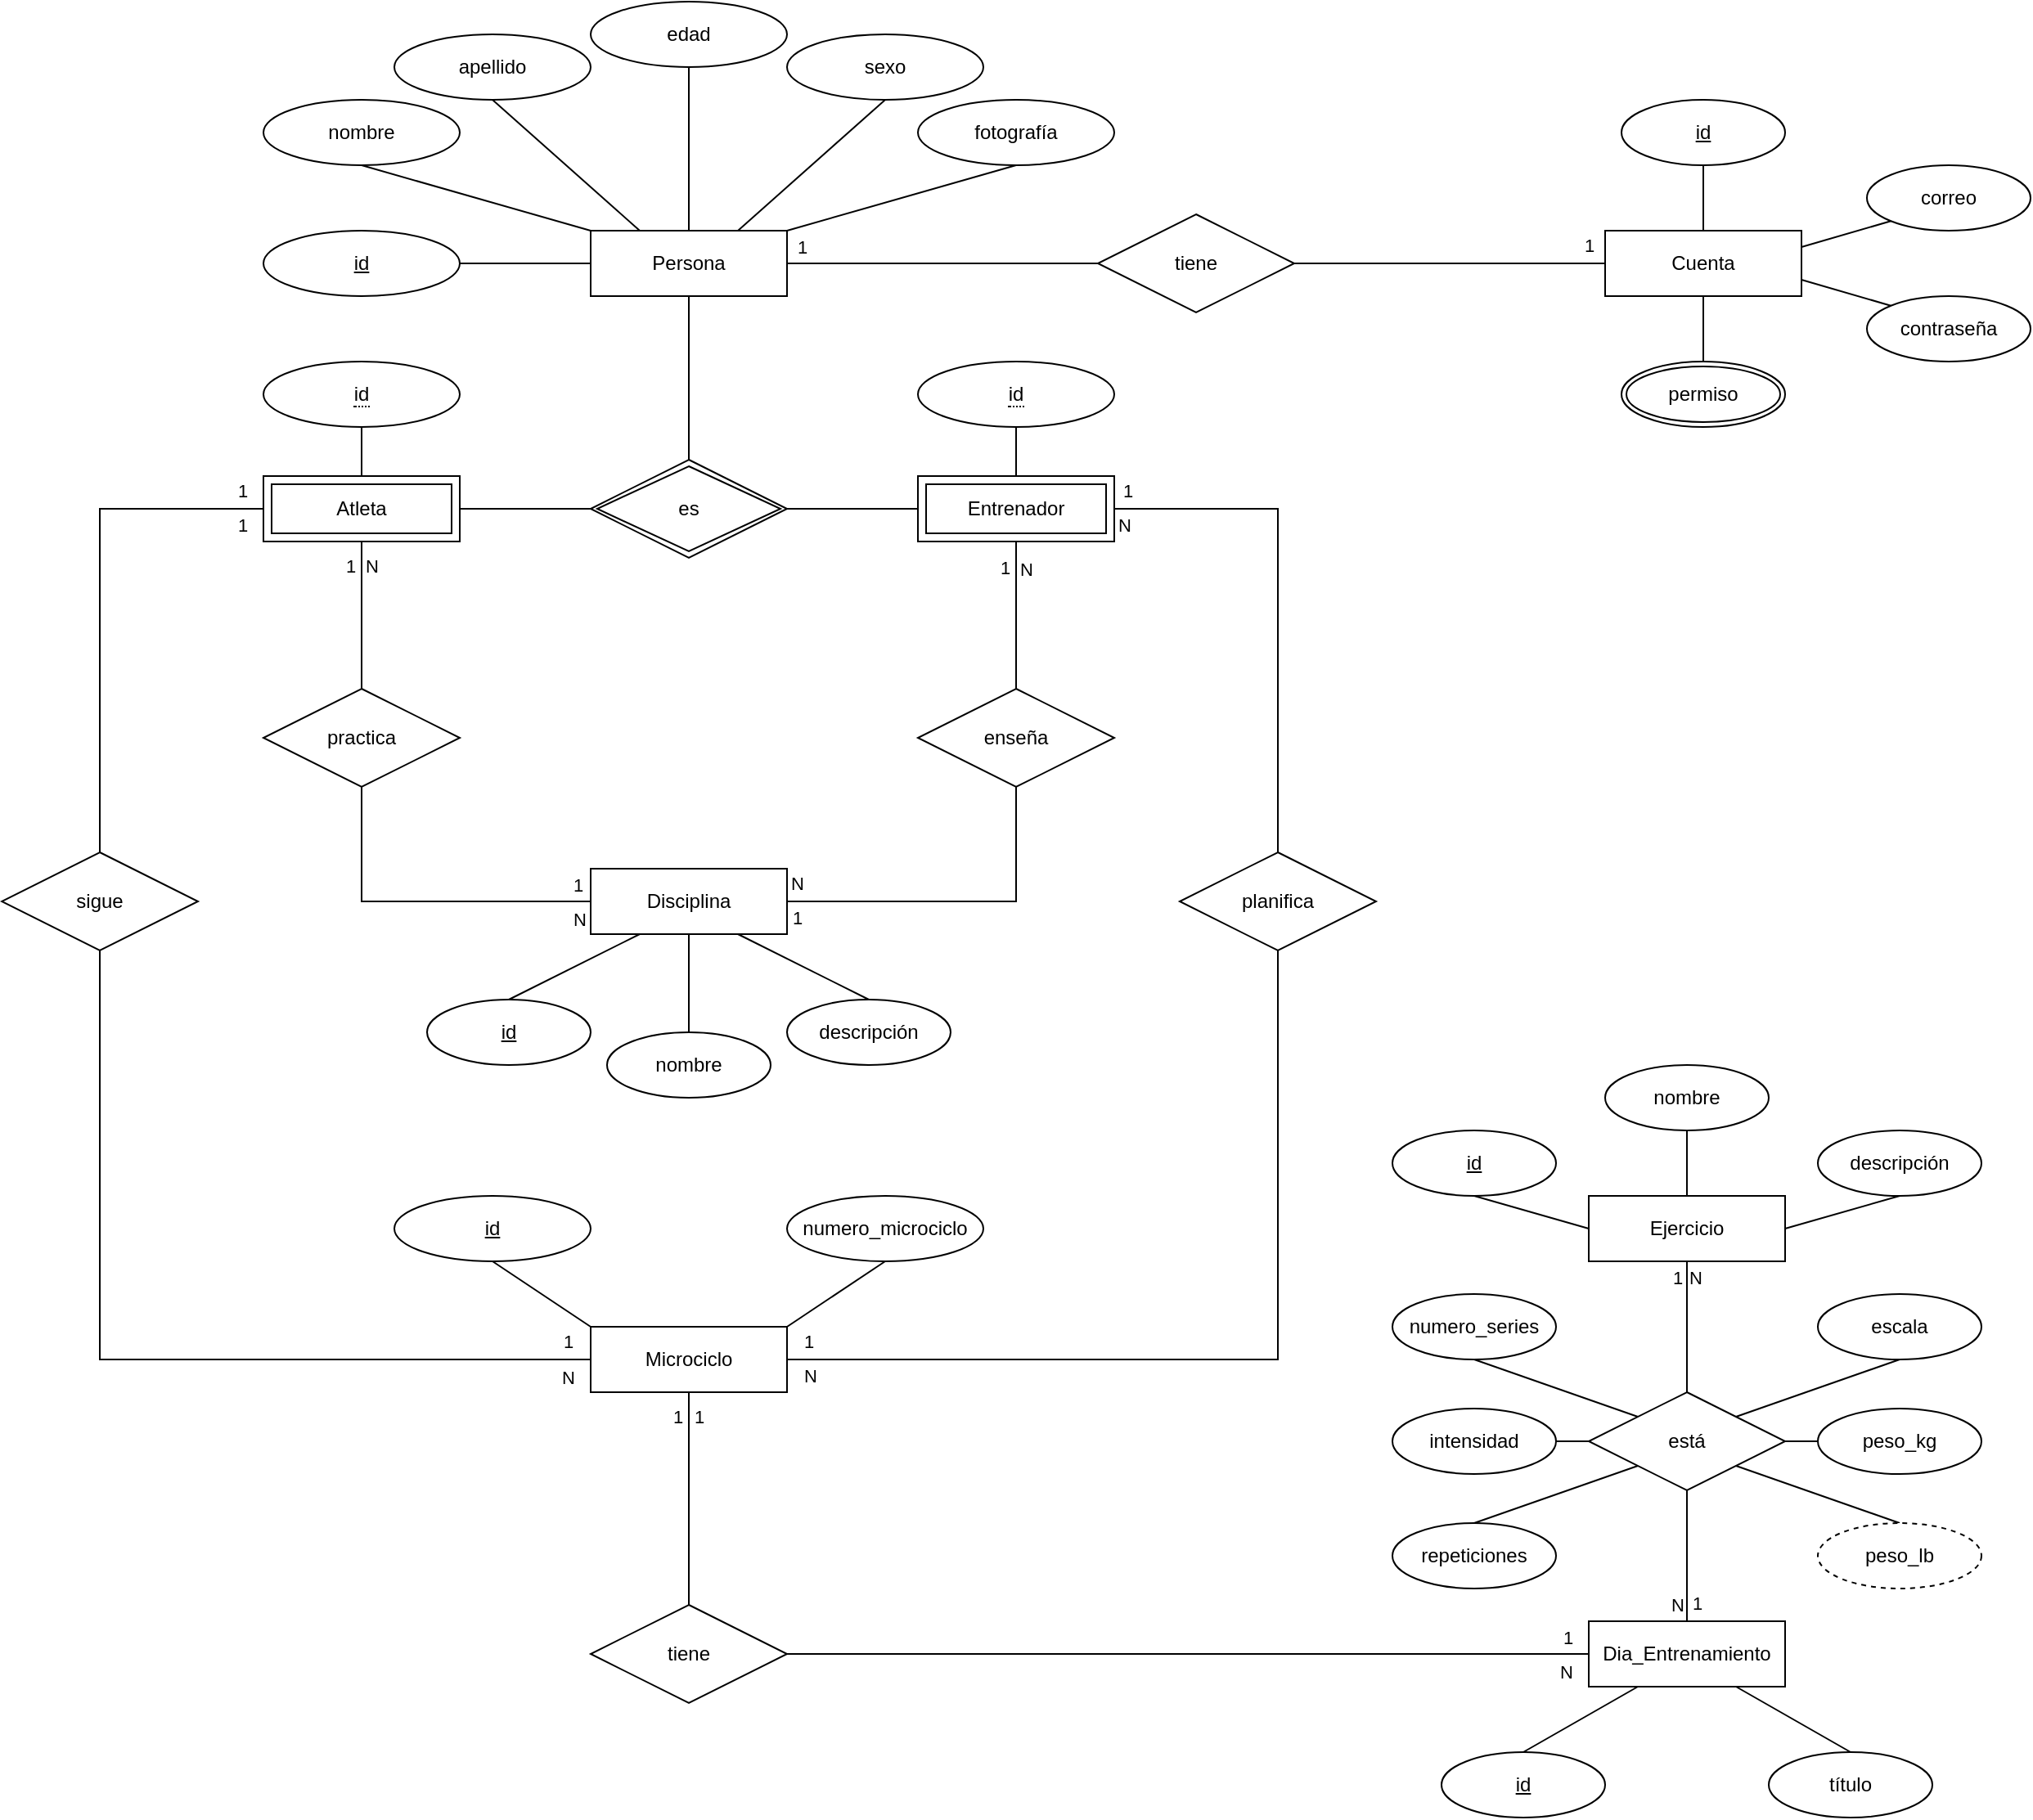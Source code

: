 <mxfile version="21.1.2" type="device" pages="2">
  <diagram name="Modelo ER" id="mMkAfVjgAwTwu4ulrYlL">
    <mxGraphModel dx="1760" dy="1088" grid="1" gridSize="10" guides="1" tooltips="1" connect="1" arrows="1" fold="1" page="1" pageScale="1" pageWidth="1920" pageHeight="1200" math="0" shadow="0">
      <root>
        <mxCell id="0" />
        <mxCell id="1" parent="0" />
        <mxCell id="IAGXER0ArvYUZ6OhyfuL-1" value="Persona" style="whiteSpace=wrap;html=1;align=center;" vertex="1" parent="1">
          <mxGeometry x="650" y="170" width="120" height="40" as="geometry" />
        </mxCell>
        <mxCell id="IAGXER0ArvYUZ6OhyfuL-7" style="rounded=0;orthogonalLoop=1;jettySize=auto;html=1;exitX=0.5;exitY=1;exitDx=0;exitDy=0;entryX=0;entryY=0;entryDx=0;entryDy=0;endArrow=none;endFill=0;" edge="1" parent="1" source="IAGXER0ArvYUZ6OhyfuL-2" target="IAGXER0ArvYUZ6OhyfuL-1">
          <mxGeometry relative="1" as="geometry" />
        </mxCell>
        <mxCell id="IAGXER0ArvYUZ6OhyfuL-2" value="nombre" style="ellipse;whiteSpace=wrap;html=1;align=center;" vertex="1" parent="1">
          <mxGeometry x="450" y="90" width="120" height="40" as="geometry" />
        </mxCell>
        <mxCell id="IAGXER0ArvYUZ6OhyfuL-8" style="rounded=0;orthogonalLoop=1;jettySize=auto;html=1;exitX=0.5;exitY=1;exitDx=0;exitDy=0;entryX=0.25;entryY=0;entryDx=0;entryDy=0;endArrow=none;endFill=0;" edge="1" parent="1" source="IAGXER0ArvYUZ6OhyfuL-3" target="IAGXER0ArvYUZ6OhyfuL-1">
          <mxGeometry relative="1" as="geometry" />
        </mxCell>
        <mxCell id="IAGXER0ArvYUZ6OhyfuL-3" value="apellido" style="ellipse;whiteSpace=wrap;html=1;align=center;" vertex="1" parent="1">
          <mxGeometry x="530" y="50" width="120" height="40" as="geometry" />
        </mxCell>
        <mxCell id="IAGXER0ArvYUZ6OhyfuL-9" style="rounded=0;orthogonalLoop=1;jettySize=auto;html=1;exitX=0.5;exitY=1;exitDx=0;exitDy=0;entryX=0.5;entryY=0;entryDx=0;entryDy=0;endArrow=none;endFill=0;" edge="1" parent="1" source="IAGXER0ArvYUZ6OhyfuL-4" target="IAGXER0ArvYUZ6OhyfuL-1">
          <mxGeometry relative="1" as="geometry" />
        </mxCell>
        <mxCell id="IAGXER0ArvYUZ6OhyfuL-4" value="edad" style="ellipse;whiteSpace=wrap;html=1;align=center;" vertex="1" parent="1">
          <mxGeometry x="650" y="30" width="120" height="40" as="geometry" />
        </mxCell>
        <mxCell id="IAGXER0ArvYUZ6OhyfuL-10" style="rounded=0;orthogonalLoop=1;jettySize=auto;html=1;exitX=0.5;exitY=1;exitDx=0;exitDy=0;entryX=0.75;entryY=0;entryDx=0;entryDy=0;endArrow=none;endFill=0;" edge="1" parent="1" source="IAGXER0ArvYUZ6OhyfuL-5" target="IAGXER0ArvYUZ6OhyfuL-1">
          <mxGeometry relative="1" as="geometry" />
        </mxCell>
        <mxCell id="IAGXER0ArvYUZ6OhyfuL-5" value="sexo" style="ellipse;whiteSpace=wrap;html=1;align=center;" vertex="1" parent="1">
          <mxGeometry x="770" y="50" width="120" height="40" as="geometry" />
        </mxCell>
        <mxCell id="IAGXER0ArvYUZ6OhyfuL-11" style="rounded=0;orthogonalLoop=1;jettySize=auto;html=1;exitX=0.5;exitY=1;exitDx=0;exitDy=0;entryX=1;entryY=0;entryDx=0;entryDy=0;endArrow=none;endFill=0;" edge="1" parent="1" source="IAGXER0ArvYUZ6OhyfuL-6" target="IAGXER0ArvYUZ6OhyfuL-1">
          <mxGeometry relative="1" as="geometry" />
        </mxCell>
        <mxCell id="IAGXER0ArvYUZ6OhyfuL-6" value="fotografía" style="ellipse;whiteSpace=wrap;html=1;align=center;" vertex="1" parent="1">
          <mxGeometry x="850" y="90" width="120" height="40" as="geometry" />
        </mxCell>
        <mxCell id="IAGXER0ArvYUZ6OhyfuL-13" style="rounded=0;orthogonalLoop=1;jettySize=auto;html=1;exitX=1;exitY=0.5;exitDx=0;exitDy=0;entryX=0;entryY=0.5;entryDx=0;entryDy=0;endArrow=none;endFill=0;" edge="1" parent="1" source="IAGXER0ArvYUZ6OhyfuL-12" target="IAGXER0ArvYUZ6OhyfuL-1">
          <mxGeometry relative="1" as="geometry" />
        </mxCell>
        <mxCell id="IAGXER0ArvYUZ6OhyfuL-12" value="id" style="ellipse;whiteSpace=wrap;html=1;align=center;fontStyle=4;" vertex="1" parent="1">
          <mxGeometry x="450" y="170" width="120" height="40" as="geometry" />
        </mxCell>
        <mxCell id="IAGXER0ArvYUZ6OhyfuL-14" value="Disciplina" style="whiteSpace=wrap;html=1;align=center;" vertex="1" parent="1">
          <mxGeometry x="650" y="560" width="120" height="40" as="geometry" />
        </mxCell>
        <mxCell id="IAGXER0ArvYUZ6OhyfuL-19" style="rounded=0;orthogonalLoop=1;jettySize=auto;html=1;exitX=0.5;exitY=1;exitDx=0;exitDy=0;entryX=0.5;entryY=1;entryDx=0;entryDy=0;endArrow=none;endFill=0;" edge="1" parent="1" source="IAGXER0ArvYUZ6OhyfuL-15" target="IAGXER0ArvYUZ6OhyfuL-14">
          <mxGeometry relative="1" as="geometry" />
        </mxCell>
        <mxCell id="IAGXER0ArvYUZ6OhyfuL-15" value="nombre" style="ellipse;whiteSpace=wrap;html=1;align=center;" vertex="1" parent="1">
          <mxGeometry x="660" y="660" width="100" height="40" as="geometry" />
        </mxCell>
        <mxCell id="IAGXER0ArvYUZ6OhyfuL-57" style="rounded=0;orthogonalLoop=1;jettySize=auto;html=1;exitX=0.5;exitY=0;exitDx=0;exitDy=0;entryX=0.25;entryY=1;entryDx=0;entryDy=0;endArrow=none;endFill=0;" edge="1" parent="1" source="IAGXER0ArvYUZ6OhyfuL-16" target="IAGXER0ArvYUZ6OhyfuL-14">
          <mxGeometry relative="1" as="geometry" />
        </mxCell>
        <mxCell id="IAGXER0ArvYUZ6OhyfuL-16" value="id" style="ellipse;whiteSpace=wrap;html=1;align=center;fontStyle=4;" vertex="1" parent="1">
          <mxGeometry x="550" y="640" width="100" height="40" as="geometry" />
        </mxCell>
        <mxCell id="IAGXER0ArvYUZ6OhyfuL-58" style="rounded=0;orthogonalLoop=1;jettySize=auto;html=1;exitX=0.5;exitY=0;exitDx=0;exitDy=0;entryX=0.75;entryY=1;entryDx=0;entryDy=0;endArrow=none;endFill=0;" edge="1" parent="1" source="IAGXER0ArvYUZ6OhyfuL-17" target="IAGXER0ArvYUZ6OhyfuL-14">
          <mxGeometry relative="1" as="geometry" />
        </mxCell>
        <mxCell id="IAGXER0ArvYUZ6OhyfuL-17" value="descripción" style="ellipse;whiteSpace=wrap;html=1;align=center;" vertex="1" parent="1">
          <mxGeometry x="770" y="640" width="100" height="40" as="geometry" />
        </mxCell>
        <mxCell id="IAGXER0ArvYUZ6OhyfuL-75" style="rounded=0;orthogonalLoop=1;jettySize=auto;html=1;exitX=0.5;exitY=1;exitDx=0;exitDy=0;entryX=0.5;entryY=0;entryDx=0;entryDy=0;endArrow=none;endFill=0;" edge="1" parent="1" source="IAGXER0ArvYUZ6OhyfuL-21" target="IAGXER0ArvYUZ6OhyfuL-74">
          <mxGeometry relative="1" as="geometry" />
        </mxCell>
        <mxCell id="IAGXER0ArvYUZ6OhyfuL-110" value="1" style="edgeLabel;html=1;align=center;verticalAlign=middle;resizable=0;points=[];" vertex="1" connectable="0" parent="IAGXER0ArvYUZ6OhyfuL-75">
          <mxGeometry x="-0.76" relative="1" as="geometry">
            <mxPoint x="-6" as="offset" />
          </mxGeometry>
        </mxCell>
        <mxCell id="IAGXER0ArvYUZ6OhyfuL-113" value="N" style="edgeLabel;html=1;align=center;verticalAlign=middle;resizable=0;points=[];" vertex="1" connectable="0" parent="IAGXER0ArvYUZ6OhyfuL-75">
          <mxGeometry x="-0.755" relative="1" as="geometry">
            <mxPoint x="5" as="offset" />
          </mxGeometry>
        </mxCell>
        <mxCell id="IAGXER0ArvYUZ6OhyfuL-21" value="Ejercicio" style="whiteSpace=wrap;html=1;align=center;" vertex="1" parent="1">
          <mxGeometry x="1260" y="760" width="120" height="40" as="geometry" />
        </mxCell>
        <mxCell id="IAGXER0ArvYUZ6OhyfuL-25" style="rounded=0;orthogonalLoop=1;jettySize=auto;html=1;exitX=0.5;exitY=1;exitDx=0;exitDy=0;entryX=0;entryY=0.5;entryDx=0;entryDy=0;endArrow=none;endFill=0;" edge="1" parent="1" source="IAGXER0ArvYUZ6OhyfuL-22" target="IAGXER0ArvYUZ6OhyfuL-21">
          <mxGeometry relative="1" as="geometry" />
        </mxCell>
        <mxCell id="IAGXER0ArvYUZ6OhyfuL-22" value="id" style="ellipse;whiteSpace=wrap;html=1;align=center;fontStyle=4;" vertex="1" parent="1">
          <mxGeometry x="1140" y="720" width="100" height="40" as="geometry" />
        </mxCell>
        <mxCell id="IAGXER0ArvYUZ6OhyfuL-26" style="rounded=0;orthogonalLoop=1;jettySize=auto;html=1;exitX=0.5;exitY=1;exitDx=0;exitDy=0;entryX=0.5;entryY=0;entryDx=0;entryDy=0;endArrow=none;endFill=0;" edge="1" parent="1" source="IAGXER0ArvYUZ6OhyfuL-23" target="IAGXER0ArvYUZ6OhyfuL-21">
          <mxGeometry relative="1" as="geometry" />
        </mxCell>
        <mxCell id="IAGXER0ArvYUZ6OhyfuL-23" value="nombre" style="ellipse;whiteSpace=wrap;html=1;align=center;" vertex="1" parent="1">
          <mxGeometry x="1270" y="680" width="100" height="40" as="geometry" />
        </mxCell>
        <mxCell id="IAGXER0ArvYUZ6OhyfuL-27" style="rounded=0;orthogonalLoop=1;jettySize=auto;html=1;exitX=0.5;exitY=1;exitDx=0;exitDy=0;entryX=1;entryY=0.5;entryDx=0;entryDy=0;endArrow=none;endFill=0;" edge="1" parent="1" source="IAGXER0ArvYUZ6OhyfuL-24" target="IAGXER0ArvYUZ6OhyfuL-21">
          <mxGeometry relative="1" as="geometry" />
        </mxCell>
        <mxCell id="IAGXER0ArvYUZ6OhyfuL-24" value="descripción" style="ellipse;whiteSpace=wrap;html=1;align=center;" vertex="1" parent="1">
          <mxGeometry x="1400" y="720" width="100" height="40" as="geometry" />
        </mxCell>
        <mxCell id="IAGXER0ArvYUZ6OhyfuL-33" value="Microciclo" style="whiteSpace=wrap;html=1;align=center;" vertex="1" parent="1">
          <mxGeometry x="650" y="840" width="120" height="40" as="geometry" />
        </mxCell>
        <mxCell id="IAGXER0ArvYUZ6OhyfuL-37" style="rounded=0;orthogonalLoop=1;jettySize=auto;html=1;exitX=0.5;exitY=1;exitDx=0;exitDy=0;entryX=0;entryY=0;entryDx=0;entryDy=0;endArrow=none;endFill=0;" edge="1" parent="1" source="IAGXER0ArvYUZ6OhyfuL-34" target="IAGXER0ArvYUZ6OhyfuL-33">
          <mxGeometry relative="1" as="geometry" />
        </mxCell>
        <mxCell id="IAGXER0ArvYUZ6OhyfuL-34" value="id" style="ellipse;whiteSpace=wrap;html=1;align=center;fontStyle=4;" vertex="1" parent="1">
          <mxGeometry x="530" y="760" width="120" height="40" as="geometry" />
        </mxCell>
        <mxCell id="IAGXER0ArvYUZ6OhyfuL-38" style="rounded=0;orthogonalLoop=1;jettySize=auto;html=1;exitX=0.5;exitY=1;exitDx=0;exitDy=0;entryX=1;entryY=0;entryDx=0;entryDy=0;endArrow=none;endFill=0;" edge="1" parent="1" source="IAGXER0ArvYUZ6OhyfuL-35" target="IAGXER0ArvYUZ6OhyfuL-33">
          <mxGeometry relative="1" as="geometry" />
        </mxCell>
        <mxCell id="IAGXER0ArvYUZ6OhyfuL-35" value="numero_microciclo" style="ellipse;whiteSpace=wrap;html=1;align=center;" vertex="1" parent="1">
          <mxGeometry x="770" y="760" width="120" height="40" as="geometry" />
        </mxCell>
        <mxCell id="IAGXER0ArvYUZ6OhyfuL-65" style="edgeStyle=orthogonalEdgeStyle;rounded=0;orthogonalLoop=1;jettySize=auto;html=1;exitX=0;exitY=0.5;exitDx=0;exitDy=0;entryX=0.5;entryY=0;entryDx=0;entryDy=0;endArrow=none;endFill=0;" edge="1" parent="1" source="IAGXER0ArvYUZ6OhyfuL-39" target="IAGXER0ArvYUZ6OhyfuL-63">
          <mxGeometry relative="1" as="geometry" />
        </mxCell>
        <mxCell id="IAGXER0ArvYUZ6OhyfuL-89" value="1" style="edgeLabel;html=1;align=center;verticalAlign=middle;resizable=0;points=[];" vertex="1" connectable="0" parent="IAGXER0ArvYUZ6OhyfuL-65">
          <mxGeometry x="-0.903" relative="1" as="geometry">
            <mxPoint x="2" y="-11" as="offset" />
          </mxGeometry>
        </mxCell>
        <mxCell id="IAGXER0ArvYUZ6OhyfuL-92" value="1" style="edgeLabel;html=1;align=center;verticalAlign=middle;resizable=0;points=[];" vertex="1" connectable="0" parent="IAGXER0ArvYUZ6OhyfuL-65">
          <mxGeometry x="-0.921" relative="1" as="geometry">
            <mxPoint x="-1" y="10" as="offset" />
          </mxGeometry>
        </mxCell>
        <mxCell id="SKF_tp-TeN9ZJW2wMXxG-4" style="rounded=0;orthogonalLoop=1;jettySize=auto;html=1;exitX=0.5;exitY=0;exitDx=0;exitDy=0;entryX=0.5;entryY=1;entryDx=0;entryDy=0;endArrow=none;endFill=0;" edge="1" parent="1" source="IAGXER0ArvYUZ6OhyfuL-39" target="SKF_tp-TeN9ZJW2wMXxG-1">
          <mxGeometry relative="1" as="geometry" />
        </mxCell>
        <mxCell id="IAGXER0ArvYUZ6OhyfuL-39" value="Atleta" style="shape=ext;margin=3;double=1;whiteSpace=wrap;html=1;align=center;" vertex="1" parent="1">
          <mxGeometry x="450" y="320" width="120" height="40" as="geometry" />
        </mxCell>
        <mxCell id="IAGXER0ArvYUZ6OhyfuL-67" style="edgeStyle=orthogonalEdgeStyle;rounded=0;orthogonalLoop=1;jettySize=auto;html=1;exitX=1;exitY=0.5;exitDx=0;exitDy=0;entryX=0.5;entryY=0;entryDx=0;entryDy=0;endArrow=none;endFill=0;" edge="1" parent="1" source="IAGXER0ArvYUZ6OhyfuL-40" target="IAGXER0ArvYUZ6OhyfuL-64">
          <mxGeometry relative="1" as="geometry" />
        </mxCell>
        <mxCell id="IAGXER0ArvYUZ6OhyfuL-97" value="1" style="edgeLabel;html=1;align=center;verticalAlign=middle;resizable=0;points=[];" vertex="1" connectable="0" parent="IAGXER0ArvYUZ6OhyfuL-67">
          <mxGeometry x="-0.953" y="-1" relative="1" as="geometry">
            <mxPoint y="-12" as="offset" />
          </mxGeometry>
        </mxCell>
        <mxCell id="IAGXER0ArvYUZ6OhyfuL-100" value="N" style="edgeLabel;html=1;align=center;verticalAlign=middle;resizable=0;points=[];" vertex="1" connectable="0" parent="IAGXER0ArvYUZ6OhyfuL-67">
          <mxGeometry x="-0.958" y="-1" relative="1" as="geometry">
            <mxPoint x="-1" y="9" as="offset" />
          </mxGeometry>
        </mxCell>
        <mxCell id="SKF_tp-TeN9ZJW2wMXxG-3" style="rounded=0;orthogonalLoop=1;jettySize=auto;html=1;exitX=0.5;exitY=0;exitDx=0;exitDy=0;entryX=0.5;entryY=1;entryDx=0;entryDy=0;endArrow=none;endFill=0;" edge="1" parent="1" source="IAGXER0ArvYUZ6OhyfuL-40" target="SKF_tp-TeN9ZJW2wMXxG-2">
          <mxGeometry relative="1" as="geometry" />
        </mxCell>
        <mxCell id="IAGXER0ArvYUZ6OhyfuL-40" value="Entrenador" style="shape=ext;margin=3;double=1;whiteSpace=wrap;html=1;align=center;" vertex="1" parent="1">
          <mxGeometry x="850" y="320" width="120" height="40" as="geometry" />
        </mxCell>
        <mxCell id="IAGXER0ArvYUZ6OhyfuL-42" style="rounded=0;orthogonalLoop=1;jettySize=auto;html=1;exitX=0.5;exitY=0;exitDx=0;exitDy=0;entryX=0.5;entryY=1;entryDx=0;entryDy=0;endArrow=none;endFill=0;" edge="1" parent="1" source="IAGXER0ArvYUZ6OhyfuL-41" target="IAGXER0ArvYUZ6OhyfuL-1">
          <mxGeometry relative="1" as="geometry" />
        </mxCell>
        <mxCell id="IAGXER0ArvYUZ6OhyfuL-43" style="rounded=0;orthogonalLoop=1;jettySize=auto;html=1;exitX=1;exitY=0.5;exitDx=0;exitDy=0;entryX=0;entryY=0.5;entryDx=0;entryDy=0;endArrow=none;endFill=0;" edge="1" parent="1" source="IAGXER0ArvYUZ6OhyfuL-41" target="IAGXER0ArvYUZ6OhyfuL-40">
          <mxGeometry relative="1" as="geometry" />
        </mxCell>
        <mxCell id="IAGXER0ArvYUZ6OhyfuL-44" style="rounded=0;orthogonalLoop=1;jettySize=auto;html=1;exitX=0;exitY=0.5;exitDx=0;exitDy=0;endArrow=none;endFill=0;entryX=1;entryY=0.5;entryDx=0;entryDy=0;" edge="1" parent="1" source="IAGXER0ArvYUZ6OhyfuL-41" target="IAGXER0ArvYUZ6OhyfuL-39">
          <mxGeometry relative="1" as="geometry" />
        </mxCell>
        <mxCell id="IAGXER0ArvYUZ6OhyfuL-41" value="es" style="shape=rhombus;double=1;perimeter=rhombusPerimeter;whiteSpace=wrap;html=1;align=center;" vertex="1" parent="1">
          <mxGeometry x="650" y="310" width="120" height="60" as="geometry" />
        </mxCell>
        <mxCell id="IAGXER0ArvYUZ6OhyfuL-84" style="rounded=0;orthogonalLoop=1;jettySize=auto;html=1;exitX=0.5;exitY=0;exitDx=0;exitDy=0;entryX=0.5;entryY=1;entryDx=0;entryDy=0;endArrow=none;endFill=0;" edge="1" parent="1" source="IAGXER0ArvYUZ6OhyfuL-46" target="IAGXER0ArvYUZ6OhyfuL-47">
          <mxGeometry relative="1" as="geometry" />
        </mxCell>
        <mxCell id="IAGXER0ArvYUZ6OhyfuL-86" style="rounded=0;orthogonalLoop=1;jettySize=auto;html=1;exitX=0.5;exitY=1;exitDx=0;exitDy=0;entryX=0.5;entryY=0;entryDx=0;entryDy=0;endArrow=none;endFill=0;" edge="1" parent="1" source="IAGXER0ArvYUZ6OhyfuL-46" target="IAGXER0ArvYUZ6OhyfuL-50">
          <mxGeometry relative="1" as="geometry" />
        </mxCell>
        <mxCell id="IAGXER0ArvYUZ6OhyfuL-87" style="rounded=0;orthogonalLoop=1;jettySize=auto;html=1;exitX=1;exitY=0.75;exitDx=0;exitDy=0;entryX=0;entryY=0;entryDx=0;entryDy=0;endArrow=none;endFill=0;" edge="1" parent="1" source="IAGXER0ArvYUZ6OhyfuL-46" target="IAGXER0ArvYUZ6OhyfuL-49">
          <mxGeometry relative="1" as="geometry" />
        </mxCell>
        <mxCell id="IAGXER0ArvYUZ6OhyfuL-88" style="rounded=0;orthogonalLoop=1;jettySize=auto;html=1;exitX=1;exitY=0.25;exitDx=0;exitDy=0;entryX=0;entryY=1;entryDx=0;entryDy=0;endArrow=none;endFill=0;" edge="1" parent="1" source="IAGXER0ArvYUZ6OhyfuL-46" target="IAGXER0ArvYUZ6OhyfuL-48">
          <mxGeometry relative="1" as="geometry" />
        </mxCell>
        <mxCell id="IAGXER0ArvYUZ6OhyfuL-46" value="Cuenta" style="whiteSpace=wrap;html=1;align=center;" vertex="1" parent="1">
          <mxGeometry x="1270" y="170" width="120" height="40" as="geometry" />
        </mxCell>
        <mxCell id="IAGXER0ArvYUZ6OhyfuL-47" value="id" style="ellipse;whiteSpace=wrap;html=1;align=center;fontStyle=4;" vertex="1" parent="1">
          <mxGeometry x="1280" y="90" width="100" height="40" as="geometry" />
        </mxCell>
        <mxCell id="IAGXER0ArvYUZ6OhyfuL-48" value="correo" style="ellipse;whiteSpace=wrap;html=1;align=center;" vertex="1" parent="1">
          <mxGeometry x="1430" y="130" width="100" height="40" as="geometry" />
        </mxCell>
        <mxCell id="IAGXER0ArvYUZ6OhyfuL-49" value="contraseña" style="ellipse;whiteSpace=wrap;html=1;align=center;" vertex="1" parent="1">
          <mxGeometry x="1430" y="210" width="100" height="40" as="geometry" />
        </mxCell>
        <mxCell id="IAGXER0ArvYUZ6OhyfuL-50" value="permiso" style="ellipse;shape=doubleEllipse;margin=3;whiteSpace=wrap;html=1;align=center;" vertex="1" parent="1">
          <mxGeometry x="1280" y="250" width="100" height="40" as="geometry" />
        </mxCell>
        <mxCell id="IAGXER0ArvYUZ6OhyfuL-59" style="rounded=0;orthogonalLoop=1;jettySize=auto;html=1;exitX=0.5;exitY=0;exitDx=0;exitDy=0;endArrow=none;endFill=0;" edge="1" parent="1" source="IAGXER0ArvYUZ6OhyfuL-55" target="IAGXER0ArvYUZ6OhyfuL-39">
          <mxGeometry relative="1" as="geometry" />
        </mxCell>
        <mxCell id="IAGXER0ArvYUZ6OhyfuL-93" value="1" style="edgeLabel;html=1;align=center;verticalAlign=middle;resizable=0;points=[];" vertex="1" connectable="0" parent="IAGXER0ArvYUZ6OhyfuL-59">
          <mxGeometry x="0.687" relative="1" as="geometry">
            <mxPoint x="-7" y="1" as="offset" />
          </mxGeometry>
        </mxCell>
        <mxCell id="IAGXER0ArvYUZ6OhyfuL-96" value="N" style="edgeLabel;html=1;align=center;verticalAlign=middle;resizable=0;points=[];" vertex="1" connectable="0" parent="IAGXER0ArvYUZ6OhyfuL-59">
          <mxGeometry x="0.841" y="-1" relative="1" as="geometry">
            <mxPoint x="5" y="8" as="offset" />
          </mxGeometry>
        </mxCell>
        <mxCell id="IAGXER0ArvYUZ6OhyfuL-60" style="edgeStyle=orthogonalEdgeStyle;rounded=0;orthogonalLoop=1;jettySize=auto;html=1;exitX=0.5;exitY=1;exitDx=0;exitDy=0;entryX=0;entryY=0.5;entryDx=0;entryDy=0;endArrow=none;endFill=0;" edge="1" parent="1" source="IAGXER0ArvYUZ6OhyfuL-55" target="IAGXER0ArvYUZ6OhyfuL-14">
          <mxGeometry relative="1" as="geometry" />
        </mxCell>
        <mxCell id="IAGXER0ArvYUZ6OhyfuL-94" value="N" style="edgeLabel;html=1;align=center;verticalAlign=middle;resizable=0;points=[];" vertex="1" connectable="0" parent="IAGXER0ArvYUZ6OhyfuL-60">
          <mxGeometry x="0.958" relative="1" as="geometry">
            <mxPoint x="-3" y="11" as="offset" />
          </mxGeometry>
        </mxCell>
        <mxCell id="IAGXER0ArvYUZ6OhyfuL-95" value="1" style="edgeLabel;html=1;align=center;verticalAlign=middle;resizable=0;points=[];" vertex="1" connectable="0" parent="IAGXER0ArvYUZ6OhyfuL-60">
          <mxGeometry x="0.925" y="-1" relative="1" as="geometry">
            <mxPoint y="-11" as="offset" />
          </mxGeometry>
        </mxCell>
        <mxCell id="IAGXER0ArvYUZ6OhyfuL-55" value="practica" style="shape=rhombus;perimeter=rhombusPerimeter;whiteSpace=wrap;html=1;align=center;" vertex="1" parent="1">
          <mxGeometry x="450" y="450" width="120" height="60" as="geometry" />
        </mxCell>
        <mxCell id="IAGXER0ArvYUZ6OhyfuL-61" style="edgeStyle=orthogonalEdgeStyle;rounded=0;orthogonalLoop=1;jettySize=auto;html=1;exitX=0.5;exitY=1;exitDx=0;exitDy=0;entryX=1;entryY=0.5;entryDx=0;entryDy=0;endArrow=none;endFill=0;" edge="1" parent="1" source="IAGXER0ArvYUZ6OhyfuL-56" target="IAGXER0ArvYUZ6OhyfuL-14">
          <mxGeometry relative="1" as="geometry" />
        </mxCell>
        <mxCell id="IAGXER0ArvYUZ6OhyfuL-102" value="N" style="edgeLabel;html=1;align=center;verticalAlign=middle;resizable=0;points=[];" vertex="1" connectable="0" parent="IAGXER0ArvYUZ6OhyfuL-61">
          <mxGeometry x="0.947" relative="1" as="geometry">
            <mxPoint y="-11" as="offset" />
          </mxGeometry>
        </mxCell>
        <mxCell id="IAGXER0ArvYUZ6OhyfuL-103" value="1" style="edgeLabel;html=1;align=center;verticalAlign=middle;resizable=0;points=[];" vertex="1" connectable="0" parent="IAGXER0ArvYUZ6OhyfuL-61">
          <mxGeometry x="0.947" y="1" relative="1" as="geometry">
            <mxPoint y="9" as="offset" />
          </mxGeometry>
        </mxCell>
        <mxCell id="IAGXER0ArvYUZ6OhyfuL-62" style="rounded=0;orthogonalLoop=1;jettySize=auto;html=1;exitX=0.5;exitY=0;exitDx=0;exitDy=0;endArrow=none;endFill=0;" edge="1" parent="1" source="IAGXER0ArvYUZ6OhyfuL-56" target="IAGXER0ArvYUZ6OhyfuL-40">
          <mxGeometry relative="1" as="geometry" />
        </mxCell>
        <mxCell id="IAGXER0ArvYUZ6OhyfuL-101" value="1" style="edgeLabel;html=1;align=center;verticalAlign=middle;resizable=0;points=[];" vertex="1" connectable="0" parent="IAGXER0ArvYUZ6OhyfuL-62">
          <mxGeometry x="0.64" relative="1" as="geometry">
            <mxPoint x="-7" as="offset" />
          </mxGeometry>
        </mxCell>
        <mxCell id="IAGXER0ArvYUZ6OhyfuL-104" value="N" style="edgeLabel;html=1;align=center;verticalAlign=middle;resizable=0;points=[];" vertex="1" connectable="0" parent="IAGXER0ArvYUZ6OhyfuL-62">
          <mxGeometry x="0.633" relative="1" as="geometry">
            <mxPoint x="6" as="offset" />
          </mxGeometry>
        </mxCell>
        <mxCell id="IAGXER0ArvYUZ6OhyfuL-56" value="enseña" style="shape=rhombus;perimeter=rhombusPerimeter;whiteSpace=wrap;html=1;align=center;" vertex="1" parent="1">
          <mxGeometry x="850" y="450" width="120" height="60" as="geometry" />
        </mxCell>
        <mxCell id="IAGXER0ArvYUZ6OhyfuL-66" style="edgeStyle=orthogonalEdgeStyle;rounded=0;orthogonalLoop=1;jettySize=auto;html=1;exitX=0.5;exitY=1;exitDx=0;exitDy=0;entryX=0;entryY=0.5;entryDx=0;entryDy=0;endArrow=none;endFill=0;" edge="1" parent="1" source="IAGXER0ArvYUZ6OhyfuL-63" target="IAGXER0ArvYUZ6OhyfuL-33">
          <mxGeometry relative="1" as="geometry" />
        </mxCell>
        <mxCell id="IAGXER0ArvYUZ6OhyfuL-90" value="N" style="edgeLabel;html=1;align=center;verticalAlign=middle;resizable=0;points=[];" vertex="1" connectable="0" parent="IAGXER0ArvYUZ6OhyfuL-66">
          <mxGeometry x="0.947" relative="1" as="geometry">
            <mxPoint y="11" as="offset" />
          </mxGeometry>
        </mxCell>
        <mxCell id="IAGXER0ArvYUZ6OhyfuL-91" value="1" style="edgeLabel;html=1;align=center;verticalAlign=middle;resizable=0;points=[];" vertex="1" connectable="0" parent="IAGXER0ArvYUZ6OhyfuL-66">
          <mxGeometry x="0.947" y="-1" relative="1" as="geometry">
            <mxPoint y="-12" as="offset" />
          </mxGeometry>
        </mxCell>
        <mxCell id="IAGXER0ArvYUZ6OhyfuL-63" value="sigue" style="shape=rhombus;perimeter=rhombusPerimeter;whiteSpace=wrap;html=1;align=center;" vertex="1" parent="1">
          <mxGeometry x="290" y="550" width="120" height="60" as="geometry" />
        </mxCell>
        <mxCell id="IAGXER0ArvYUZ6OhyfuL-68" style="edgeStyle=orthogonalEdgeStyle;rounded=0;orthogonalLoop=1;jettySize=auto;html=1;exitX=0.5;exitY=1;exitDx=0;exitDy=0;entryX=1;entryY=0.5;entryDx=0;entryDy=0;endArrow=none;endFill=0;" edge="1" parent="1" source="IAGXER0ArvYUZ6OhyfuL-64" target="IAGXER0ArvYUZ6OhyfuL-33">
          <mxGeometry relative="1" as="geometry" />
        </mxCell>
        <mxCell id="IAGXER0ArvYUZ6OhyfuL-98" value="N" style="edgeLabel;html=1;align=center;verticalAlign=middle;resizable=0;points=[];" vertex="1" connectable="0" parent="IAGXER0ArvYUZ6OhyfuL-68">
          <mxGeometry x="0.982" relative="1" as="geometry">
            <mxPoint x="9" y="10" as="offset" />
          </mxGeometry>
        </mxCell>
        <mxCell id="IAGXER0ArvYUZ6OhyfuL-99" value="1" style="edgeLabel;html=1;align=center;verticalAlign=middle;resizable=0;points=[];" vertex="1" connectable="0" parent="IAGXER0ArvYUZ6OhyfuL-68">
          <mxGeometry x="0.945" relative="1" as="geometry">
            <mxPoint x="-2" y="-11" as="offset" />
          </mxGeometry>
        </mxCell>
        <mxCell id="IAGXER0ArvYUZ6OhyfuL-64" value="planifica" style="shape=rhombus;perimeter=rhombusPerimeter;whiteSpace=wrap;html=1;align=center;" vertex="1" parent="1">
          <mxGeometry x="1010" y="550" width="120" height="60" as="geometry" />
        </mxCell>
        <mxCell id="IAGXER0ArvYUZ6OhyfuL-69" value="Dia_Entrenamiento&lt;br&gt;" style="whiteSpace=wrap;html=1;align=center;" vertex="1" parent="1">
          <mxGeometry x="1260" y="1020" width="120" height="40" as="geometry" />
        </mxCell>
        <mxCell id="IAGXER0ArvYUZ6OhyfuL-72" style="rounded=0;orthogonalLoop=1;jettySize=auto;html=1;exitX=0.5;exitY=0;exitDx=0;exitDy=0;entryX=0.25;entryY=1;entryDx=0;entryDy=0;endArrow=none;endFill=0;" edge="1" parent="1" source="IAGXER0ArvYUZ6OhyfuL-70" target="IAGXER0ArvYUZ6OhyfuL-69">
          <mxGeometry relative="1" as="geometry" />
        </mxCell>
        <mxCell id="IAGXER0ArvYUZ6OhyfuL-70" value="id" style="ellipse;whiteSpace=wrap;html=1;align=center;fontStyle=4;" vertex="1" parent="1">
          <mxGeometry x="1170" y="1100" width="100" height="40" as="geometry" />
        </mxCell>
        <mxCell id="IAGXER0ArvYUZ6OhyfuL-73" style="rounded=0;orthogonalLoop=1;jettySize=auto;html=1;exitX=0.5;exitY=0;exitDx=0;exitDy=0;entryX=0.75;entryY=1;entryDx=0;entryDy=0;endArrow=none;endFill=0;" edge="1" parent="1" source="IAGXER0ArvYUZ6OhyfuL-71" target="IAGXER0ArvYUZ6OhyfuL-69">
          <mxGeometry relative="1" as="geometry" />
        </mxCell>
        <mxCell id="IAGXER0ArvYUZ6OhyfuL-71" value="título" style="ellipse;whiteSpace=wrap;html=1;align=center;" vertex="1" parent="1">
          <mxGeometry x="1370" y="1100" width="100" height="40" as="geometry" />
        </mxCell>
        <mxCell id="IAGXER0ArvYUZ6OhyfuL-76" style="rounded=0;orthogonalLoop=1;jettySize=auto;html=1;exitX=0.5;exitY=1;exitDx=0;exitDy=0;entryX=0.5;entryY=0;entryDx=0;entryDy=0;endArrow=none;endFill=0;" edge="1" parent="1" source="IAGXER0ArvYUZ6OhyfuL-74" target="IAGXER0ArvYUZ6OhyfuL-69">
          <mxGeometry relative="1" as="geometry" />
        </mxCell>
        <mxCell id="IAGXER0ArvYUZ6OhyfuL-111" value="N" style="edgeLabel;html=1;align=center;verticalAlign=middle;resizable=0;points=[];" vertex="1" connectable="0" parent="IAGXER0ArvYUZ6OhyfuL-76">
          <mxGeometry x="0.885" relative="1" as="geometry">
            <mxPoint x="-6" y="-6" as="offset" />
          </mxGeometry>
        </mxCell>
        <mxCell id="IAGXER0ArvYUZ6OhyfuL-112" value="1" style="edgeLabel;html=1;align=center;verticalAlign=middle;resizable=0;points=[];" vertex="1" connectable="0" parent="IAGXER0ArvYUZ6OhyfuL-76">
          <mxGeometry x="0.755" relative="1" as="geometry">
            <mxPoint x="6" y="-1" as="offset" />
          </mxGeometry>
        </mxCell>
        <mxCell id="__g1YhDv1-c6IC-PjV9b-3" style="rounded=0;orthogonalLoop=1;jettySize=auto;html=1;exitX=0;exitY=0.5;exitDx=0;exitDy=0;entryX=1;entryY=0.5;entryDx=0;entryDy=0;endArrow=none;endFill=0;" edge="1" parent="1" source="IAGXER0ArvYUZ6OhyfuL-74" target="__g1YhDv1-c6IC-PjV9b-2">
          <mxGeometry relative="1" as="geometry" />
        </mxCell>
        <mxCell id="IAGXER0ArvYUZ6OhyfuL-74" value="está" style="shape=rhombus;perimeter=rhombusPerimeter;whiteSpace=wrap;html=1;align=center;" vertex="1" parent="1">
          <mxGeometry x="1260" y="880" width="120" height="60" as="geometry" />
        </mxCell>
        <mxCell id="IAGXER0ArvYUZ6OhyfuL-78" style="rounded=0;orthogonalLoop=1;jettySize=auto;html=1;exitX=1;exitY=0.5;exitDx=0;exitDy=0;entryX=0;entryY=0.5;entryDx=0;entryDy=0;endArrow=none;endFill=0;" edge="1" parent="1" source="IAGXER0ArvYUZ6OhyfuL-77" target="IAGXER0ArvYUZ6OhyfuL-69">
          <mxGeometry relative="1" as="geometry" />
        </mxCell>
        <mxCell id="IAGXER0ArvYUZ6OhyfuL-106" value="N" style="edgeLabel;html=1;align=center;verticalAlign=middle;resizable=0;points=[];" vertex="1" connectable="0" parent="IAGXER0ArvYUZ6OhyfuL-78">
          <mxGeometry x="0.958" relative="1" as="geometry">
            <mxPoint x="-4" y="11" as="offset" />
          </mxGeometry>
        </mxCell>
        <mxCell id="IAGXER0ArvYUZ6OhyfuL-107" value="1" style="edgeLabel;html=1;align=center;verticalAlign=middle;resizable=0;points=[];" vertex="1" connectable="0" parent="IAGXER0ArvYUZ6OhyfuL-78">
          <mxGeometry x="0.945" relative="1" as="geometry">
            <mxPoint y="-10" as="offset" />
          </mxGeometry>
        </mxCell>
        <mxCell id="IAGXER0ArvYUZ6OhyfuL-79" style="rounded=0;orthogonalLoop=1;jettySize=auto;html=1;exitX=0.5;exitY=0;exitDx=0;exitDy=0;entryX=0.5;entryY=1;entryDx=0;entryDy=0;endArrow=none;endFill=0;" edge="1" parent="1" source="IAGXER0ArvYUZ6OhyfuL-77" target="IAGXER0ArvYUZ6OhyfuL-33">
          <mxGeometry relative="1" as="geometry" />
        </mxCell>
        <mxCell id="IAGXER0ArvYUZ6OhyfuL-105" value="1" style="edgeLabel;html=1;align=center;verticalAlign=middle;resizable=0;points=[];" vertex="1" connectable="0" parent="IAGXER0ArvYUZ6OhyfuL-79">
          <mxGeometry x="0.779" y="1" relative="1" as="geometry">
            <mxPoint x="-6" as="offset" />
          </mxGeometry>
        </mxCell>
        <mxCell id="IAGXER0ArvYUZ6OhyfuL-108" value="1" style="edgeLabel;html=1;align=center;verticalAlign=middle;resizable=0;points=[];" vertex="1" connectable="0" parent="IAGXER0ArvYUZ6OhyfuL-79">
          <mxGeometry x="0.786" relative="1" as="geometry">
            <mxPoint x="6" y="1" as="offset" />
          </mxGeometry>
        </mxCell>
        <mxCell id="IAGXER0ArvYUZ6OhyfuL-77" value="tiene" style="shape=rhombus;perimeter=rhombusPerimeter;whiteSpace=wrap;html=1;align=center;" vertex="1" parent="1">
          <mxGeometry x="650" y="1010" width="120" height="60" as="geometry" />
        </mxCell>
        <mxCell id="IAGXER0ArvYUZ6OhyfuL-82" style="rounded=0;orthogonalLoop=1;jettySize=auto;html=1;exitX=1;exitY=0.5;exitDx=0;exitDy=0;entryX=0;entryY=0.5;entryDx=0;entryDy=0;endArrow=none;endFill=0;" edge="1" parent="1" source="IAGXER0ArvYUZ6OhyfuL-80" target="IAGXER0ArvYUZ6OhyfuL-46">
          <mxGeometry relative="1" as="geometry" />
        </mxCell>
        <mxCell id="IAGXER0ArvYUZ6OhyfuL-115" value="1" style="edgeLabel;html=1;align=center;verticalAlign=middle;resizable=0;points=[];" vertex="1" connectable="0" parent="IAGXER0ArvYUZ6OhyfuL-82">
          <mxGeometry x="0.901" y="-1" relative="1" as="geometry">
            <mxPoint x="-1" y="-12" as="offset" />
          </mxGeometry>
        </mxCell>
        <mxCell id="IAGXER0ArvYUZ6OhyfuL-83" style="rounded=0;orthogonalLoop=1;jettySize=auto;html=1;exitX=0;exitY=0.5;exitDx=0;exitDy=0;entryX=1;entryY=0.5;entryDx=0;entryDy=0;endArrow=none;endFill=0;" edge="1" parent="1" source="IAGXER0ArvYUZ6OhyfuL-80" target="IAGXER0ArvYUZ6OhyfuL-1">
          <mxGeometry relative="1" as="geometry" />
        </mxCell>
        <mxCell id="IAGXER0ArvYUZ6OhyfuL-114" value="1" style="edgeLabel;html=1;align=center;verticalAlign=middle;resizable=0;points=[];" vertex="1" connectable="0" parent="IAGXER0ArvYUZ6OhyfuL-83">
          <mxGeometry x="0.899" relative="1" as="geometry">
            <mxPoint x="-1" y="-10" as="offset" />
          </mxGeometry>
        </mxCell>
        <mxCell id="IAGXER0ArvYUZ6OhyfuL-80" value="tiene" style="shape=rhombus;perimeter=rhombusPerimeter;whiteSpace=wrap;html=1;align=center;" vertex="1" parent="1">
          <mxGeometry x="960" y="160" width="120" height="60" as="geometry" />
        </mxCell>
        <mxCell id="GLrbCqa55AFhBOuSSxco-7" style="rounded=0;orthogonalLoop=1;jettySize=auto;html=1;exitX=0.5;exitY=1;exitDx=0;exitDy=0;entryX=0;entryY=0;entryDx=0;entryDy=0;endArrow=none;endFill=0;" edge="1" parent="1" source="GLrbCqa55AFhBOuSSxco-1" target="IAGXER0ArvYUZ6OhyfuL-74">
          <mxGeometry relative="1" as="geometry" />
        </mxCell>
        <mxCell id="GLrbCqa55AFhBOuSSxco-1" value="numero_series" style="ellipse;whiteSpace=wrap;html=1;align=center;" vertex="1" parent="1">
          <mxGeometry x="1140" y="820" width="100" height="40" as="geometry" />
        </mxCell>
        <mxCell id="GLrbCqa55AFhBOuSSxco-9" style="rounded=0;orthogonalLoop=1;jettySize=auto;html=1;exitX=0.5;exitY=0;exitDx=0;exitDy=0;entryX=0;entryY=1;entryDx=0;entryDy=0;endArrow=none;endFill=0;" edge="1" parent="1" source="GLrbCqa55AFhBOuSSxco-2" target="IAGXER0ArvYUZ6OhyfuL-74">
          <mxGeometry relative="1" as="geometry" />
        </mxCell>
        <mxCell id="GLrbCqa55AFhBOuSSxco-2" value="repeticiones" style="ellipse;whiteSpace=wrap;html=1;align=center;" vertex="1" parent="1">
          <mxGeometry x="1140" y="960" width="100" height="40" as="geometry" />
        </mxCell>
        <mxCell id="GLrbCqa55AFhBOuSSxco-11" style="rounded=0;orthogonalLoop=1;jettySize=auto;html=1;exitX=0.5;exitY=1;exitDx=0;exitDy=0;entryX=1;entryY=0;entryDx=0;entryDy=0;endArrow=none;endFill=0;" edge="1" parent="1" source="GLrbCqa55AFhBOuSSxco-3" target="IAGXER0ArvYUZ6OhyfuL-74">
          <mxGeometry relative="1" as="geometry" />
        </mxCell>
        <mxCell id="GLrbCqa55AFhBOuSSxco-3" value="escala" style="ellipse;whiteSpace=wrap;html=1;align=center;" vertex="1" parent="1">
          <mxGeometry x="1400" y="820" width="100" height="40" as="geometry" />
        </mxCell>
        <mxCell id="GLrbCqa55AFhBOuSSxco-10" style="rounded=0;orthogonalLoop=1;jettySize=auto;html=1;exitX=0;exitY=0.5;exitDx=0;exitDy=0;entryX=1;entryY=0.5;entryDx=0;entryDy=0;endArrow=none;endFill=0;" edge="1" parent="1" source="GLrbCqa55AFhBOuSSxco-4" target="IAGXER0ArvYUZ6OhyfuL-74">
          <mxGeometry relative="1" as="geometry" />
        </mxCell>
        <mxCell id="GLrbCqa55AFhBOuSSxco-4" value="peso_kg" style="ellipse;whiteSpace=wrap;html=1;align=center;" vertex="1" parent="1">
          <mxGeometry x="1400" y="890" width="100" height="40" as="geometry" />
        </mxCell>
        <mxCell id="GLrbCqa55AFhBOuSSxco-12" style="rounded=0;orthogonalLoop=1;jettySize=auto;html=1;exitX=0.5;exitY=0;exitDx=0;exitDy=0;entryX=1;entryY=1;entryDx=0;entryDy=0;endArrow=none;endFill=0;" edge="1" parent="1" source="GLrbCqa55AFhBOuSSxco-6" target="IAGXER0ArvYUZ6OhyfuL-74">
          <mxGeometry relative="1" as="geometry" />
        </mxCell>
        <mxCell id="GLrbCqa55AFhBOuSSxco-6" value="peso_lb" style="ellipse;whiteSpace=wrap;html=1;align=center;dashed=1;" vertex="1" parent="1">
          <mxGeometry x="1400" y="960" width="100" height="40" as="geometry" />
        </mxCell>
        <mxCell id="SKF_tp-TeN9ZJW2wMXxG-1" value="&lt;span style=&quot;border-bottom: 1px dotted&quot;&gt;id&lt;/span&gt;" style="ellipse;whiteSpace=wrap;html=1;align=center;" vertex="1" parent="1">
          <mxGeometry x="450" y="250" width="120" height="40" as="geometry" />
        </mxCell>
        <mxCell id="SKF_tp-TeN9ZJW2wMXxG-2" value="&lt;span style=&quot;border-bottom: 1px dotted&quot;&gt;id&lt;/span&gt;" style="ellipse;whiteSpace=wrap;html=1;align=center;" vertex="1" parent="1">
          <mxGeometry x="850" y="250" width="120" height="40" as="geometry" />
        </mxCell>
        <mxCell id="__g1YhDv1-c6IC-PjV9b-2" value="intensidad" style="ellipse;whiteSpace=wrap;html=1;align=center;" vertex="1" parent="1">
          <mxGeometry x="1140" y="890" width="100" height="40" as="geometry" />
        </mxCell>
      </root>
    </mxGraphModel>
  </diagram>
  <diagram id="WIti1AV__UgOnfULDeFi" name="Modelo Relacional">
    <mxGraphModel dx="1035" dy="640" grid="1" gridSize="10" guides="1" tooltips="1" connect="1" arrows="1" fold="1" page="1" pageScale="1" pageWidth="1920" pageHeight="1200" math="0" shadow="0">
      <root>
        <mxCell id="0" />
        <mxCell id="1" parent="0" />
        <mxCell id="kqgXJr230M_7S-asOFjI-1" value="Persona" style="shape=table;startSize=30;container=1;collapsible=1;childLayout=tableLayout;fixedRows=1;rowLines=0;fontStyle=1;align=center;resizeLast=1;html=1;" vertex="1" parent="1">
          <mxGeometry x="200" y="140" width="280" height="210" as="geometry" />
        </mxCell>
        <mxCell id="kqgXJr230M_7S-asOFjI-2" value="" style="shape=tableRow;horizontal=0;startSize=0;swimlaneHead=0;swimlaneBody=0;fillColor=none;collapsible=0;dropTarget=0;points=[[0,0.5],[1,0.5]];portConstraint=eastwest;top=0;left=0;right=0;bottom=1;" vertex="1" parent="kqgXJr230M_7S-asOFjI-1">
          <mxGeometry y="30" width="280" height="30" as="geometry" />
        </mxCell>
        <mxCell id="kqgXJr230M_7S-asOFjI-3" value="PK" style="shape=partialRectangle;connectable=0;fillColor=none;top=0;left=0;bottom=0;right=0;fontStyle=1;overflow=hidden;whiteSpace=wrap;html=1;" vertex="1" parent="kqgXJr230M_7S-asOFjI-2">
          <mxGeometry width="30" height="30" as="geometry">
            <mxRectangle width="30" height="30" as="alternateBounds" />
          </mxGeometry>
        </mxCell>
        <mxCell id="kqgXJr230M_7S-asOFjI-4" value="id int PRIMARY KEY NOT NULL" style="shape=partialRectangle;connectable=0;fillColor=none;top=0;left=0;bottom=0;right=0;align=left;spacingLeft=6;fontStyle=5;overflow=hidden;whiteSpace=wrap;html=1;" vertex="1" parent="kqgXJr230M_7S-asOFjI-2">
          <mxGeometry x="30" width="250" height="30" as="geometry">
            <mxRectangle width="250" height="30" as="alternateBounds" />
          </mxGeometry>
        </mxCell>
        <mxCell id="kqgXJr230M_7S-asOFjI-5" value="" style="shape=tableRow;horizontal=0;startSize=0;swimlaneHead=0;swimlaneBody=0;fillColor=none;collapsible=0;dropTarget=0;points=[[0,0.5],[1,0.5]];portConstraint=eastwest;top=0;left=0;right=0;bottom=0;" vertex="1" parent="kqgXJr230M_7S-asOFjI-1">
          <mxGeometry y="60" width="280" height="30" as="geometry" />
        </mxCell>
        <mxCell id="kqgXJr230M_7S-asOFjI-6" value="" style="shape=partialRectangle;connectable=0;fillColor=none;top=0;left=0;bottom=0;right=0;editable=1;overflow=hidden;whiteSpace=wrap;html=1;" vertex="1" parent="kqgXJr230M_7S-asOFjI-5">
          <mxGeometry width="30" height="30" as="geometry">
            <mxRectangle width="30" height="30" as="alternateBounds" />
          </mxGeometry>
        </mxCell>
        <mxCell id="kqgXJr230M_7S-asOFjI-7" value="nombre varchar (255) INDEX NOT NULL" style="shape=partialRectangle;connectable=0;fillColor=none;top=0;left=0;bottom=0;right=0;align=left;spacingLeft=6;overflow=hidden;whiteSpace=wrap;html=1;" vertex="1" parent="kqgXJr230M_7S-asOFjI-5">
          <mxGeometry x="30" width="250" height="30" as="geometry">
            <mxRectangle width="250" height="30" as="alternateBounds" />
          </mxGeometry>
        </mxCell>
        <mxCell id="kqgXJr230M_7S-asOFjI-8" value="" style="shape=tableRow;horizontal=0;startSize=0;swimlaneHead=0;swimlaneBody=0;fillColor=none;collapsible=0;dropTarget=0;points=[[0,0.5],[1,0.5]];portConstraint=eastwest;top=0;left=0;right=0;bottom=0;" vertex="1" parent="kqgXJr230M_7S-asOFjI-1">
          <mxGeometry y="90" width="280" height="30" as="geometry" />
        </mxCell>
        <mxCell id="kqgXJr230M_7S-asOFjI-9" value="" style="shape=partialRectangle;connectable=0;fillColor=none;top=0;left=0;bottom=0;right=0;editable=1;overflow=hidden;whiteSpace=wrap;html=1;" vertex="1" parent="kqgXJr230M_7S-asOFjI-8">
          <mxGeometry width="30" height="30" as="geometry">
            <mxRectangle width="30" height="30" as="alternateBounds" />
          </mxGeometry>
        </mxCell>
        <mxCell id="kqgXJr230M_7S-asOFjI-10" value="apellido varchar (255) NOT NULL" style="shape=partialRectangle;connectable=0;fillColor=none;top=0;left=0;bottom=0;right=0;align=left;spacingLeft=6;overflow=hidden;whiteSpace=wrap;html=1;" vertex="1" parent="kqgXJr230M_7S-asOFjI-8">
          <mxGeometry x="30" width="250" height="30" as="geometry">
            <mxRectangle width="250" height="30" as="alternateBounds" />
          </mxGeometry>
        </mxCell>
        <mxCell id="kqgXJr230M_7S-asOFjI-11" value="" style="shape=tableRow;horizontal=0;startSize=0;swimlaneHead=0;swimlaneBody=0;fillColor=none;collapsible=0;dropTarget=0;points=[[0,0.5],[1,0.5]];portConstraint=eastwest;top=0;left=0;right=0;bottom=0;" vertex="1" parent="kqgXJr230M_7S-asOFjI-1">
          <mxGeometry y="120" width="280" height="30" as="geometry" />
        </mxCell>
        <mxCell id="kqgXJr230M_7S-asOFjI-12" value="" style="shape=partialRectangle;connectable=0;fillColor=none;top=0;left=0;bottom=0;right=0;editable=1;overflow=hidden;whiteSpace=wrap;html=1;" vertex="1" parent="kqgXJr230M_7S-asOFjI-11">
          <mxGeometry width="30" height="30" as="geometry">
            <mxRectangle width="30" height="30" as="alternateBounds" />
          </mxGeometry>
        </mxCell>
        <mxCell id="kqgXJr230M_7S-asOFjI-13" value="edad smallint NOT NULL" style="shape=partialRectangle;connectable=0;fillColor=none;top=0;left=0;bottom=0;right=0;align=left;spacingLeft=6;overflow=hidden;whiteSpace=wrap;html=1;" vertex="1" parent="kqgXJr230M_7S-asOFjI-11">
          <mxGeometry x="30" width="250" height="30" as="geometry">
            <mxRectangle width="250" height="30" as="alternateBounds" />
          </mxGeometry>
        </mxCell>
        <mxCell id="kqgXJr230M_7S-asOFjI-14" value="" style="shape=tableRow;horizontal=0;startSize=0;swimlaneHead=0;swimlaneBody=0;fillColor=none;collapsible=0;dropTarget=0;points=[[0,0.5],[1,0.5]];portConstraint=eastwest;top=0;left=0;right=0;bottom=0;" vertex="1" parent="kqgXJr230M_7S-asOFjI-1">
          <mxGeometry y="150" width="280" height="30" as="geometry" />
        </mxCell>
        <mxCell id="kqgXJr230M_7S-asOFjI-15" value="" style="shape=partialRectangle;connectable=0;fillColor=none;top=0;left=0;bottom=0;right=0;editable=1;overflow=hidden;" vertex="1" parent="kqgXJr230M_7S-asOFjI-14">
          <mxGeometry width="30" height="30" as="geometry">
            <mxRectangle width="30" height="30" as="alternateBounds" />
          </mxGeometry>
        </mxCell>
        <mxCell id="kqgXJr230M_7S-asOFjI-16" value="sexo varchar (6) NOT NULL" style="shape=partialRectangle;connectable=0;fillColor=none;top=0;left=0;bottom=0;right=0;align=left;spacingLeft=6;overflow=hidden;" vertex="1" parent="kqgXJr230M_7S-asOFjI-14">
          <mxGeometry x="30" width="250" height="30" as="geometry">
            <mxRectangle width="250" height="30" as="alternateBounds" />
          </mxGeometry>
        </mxCell>
        <mxCell id="kqgXJr230M_7S-asOFjI-17" value="" style="shape=tableRow;horizontal=0;startSize=0;swimlaneHead=0;swimlaneBody=0;fillColor=none;collapsible=0;dropTarget=0;points=[[0,0.5],[1,0.5]];portConstraint=eastwest;top=0;left=0;right=0;bottom=0;" vertex="1" parent="kqgXJr230M_7S-asOFjI-1">
          <mxGeometry y="180" width="280" height="30" as="geometry" />
        </mxCell>
        <mxCell id="kqgXJr230M_7S-asOFjI-18" value="" style="shape=partialRectangle;connectable=0;fillColor=none;top=0;left=0;bottom=0;right=0;editable=1;overflow=hidden;" vertex="1" parent="kqgXJr230M_7S-asOFjI-17">
          <mxGeometry width="30" height="30" as="geometry">
            <mxRectangle width="30" height="30" as="alternateBounds" />
          </mxGeometry>
        </mxCell>
        <mxCell id="kqgXJr230M_7S-asOFjI-19" value="fotografia char (30)" style="shape=partialRectangle;connectable=0;fillColor=none;top=0;left=0;bottom=0;right=0;align=left;spacingLeft=6;overflow=hidden;" vertex="1" parent="kqgXJr230M_7S-asOFjI-17">
          <mxGeometry x="30" width="250" height="30" as="geometry">
            <mxRectangle width="250" height="30" as="alternateBounds" />
          </mxGeometry>
        </mxCell>
        <mxCell id="kqgXJr230M_7S-asOFjI-20" value="Disciplina" style="shape=table;startSize=30;container=1;collapsible=1;childLayout=tableLayout;fixedRows=1;rowLines=0;fontStyle=1;align=center;resizeLast=1;html=1;" vertex="1" parent="1">
          <mxGeometry x="485" y="560" width="310" height="120" as="geometry" />
        </mxCell>
        <mxCell id="kqgXJr230M_7S-asOFjI-21" value="" style="shape=tableRow;horizontal=0;startSize=0;swimlaneHead=0;swimlaneBody=0;fillColor=none;collapsible=0;dropTarget=0;points=[[0,0.5],[1,0.5]];portConstraint=eastwest;top=0;left=0;right=0;bottom=1;" vertex="1" parent="kqgXJr230M_7S-asOFjI-20">
          <mxGeometry y="30" width="310" height="30" as="geometry" />
        </mxCell>
        <mxCell id="kqgXJr230M_7S-asOFjI-22" value="PK" style="shape=partialRectangle;connectable=0;fillColor=none;top=0;left=0;bottom=0;right=0;fontStyle=1;overflow=hidden;whiteSpace=wrap;html=1;" vertex="1" parent="kqgXJr230M_7S-asOFjI-21">
          <mxGeometry width="30" height="30" as="geometry">
            <mxRectangle width="30" height="30" as="alternateBounds" />
          </mxGeometry>
        </mxCell>
        <mxCell id="kqgXJr230M_7S-asOFjI-23" value="id int PRIMARY KEY NOT NULL" style="shape=partialRectangle;connectable=0;fillColor=none;top=0;left=0;bottom=0;right=0;align=left;spacingLeft=6;fontStyle=5;overflow=hidden;whiteSpace=wrap;html=1;" vertex="1" parent="kqgXJr230M_7S-asOFjI-21">
          <mxGeometry x="30" width="280" height="30" as="geometry">
            <mxRectangle width="280" height="30" as="alternateBounds" />
          </mxGeometry>
        </mxCell>
        <mxCell id="kqgXJr230M_7S-asOFjI-24" value="" style="shape=tableRow;horizontal=0;startSize=0;swimlaneHead=0;swimlaneBody=0;fillColor=none;collapsible=0;dropTarget=0;points=[[0,0.5],[1,0.5]];portConstraint=eastwest;top=0;left=0;right=0;bottom=0;" vertex="1" parent="kqgXJr230M_7S-asOFjI-20">
          <mxGeometry y="60" width="310" height="30" as="geometry" />
        </mxCell>
        <mxCell id="kqgXJr230M_7S-asOFjI-25" value="" style="shape=partialRectangle;connectable=0;fillColor=none;top=0;left=0;bottom=0;right=0;editable=1;overflow=hidden;whiteSpace=wrap;html=1;" vertex="1" parent="kqgXJr230M_7S-asOFjI-24">
          <mxGeometry width="30" height="30" as="geometry">
            <mxRectangle width="30" height="30" as="alternateBounds" />
          </mxGeometry>
        </mxCell>
        <mxCell id="kqgXJr230M_7S-asOFjI-26" value="nombre varchar (30) INDEX UNIQUE NOT NULL" style="shape=partialRectangle;connectable=0;fillColor=none;top=0;left=0;bottom=0;right=0;align=left;spacingLeft=6;overflow=hidden;whiteSpace=wrap;html=1;" vertex="1" parent="kqgXJr230M_7S-asOFjI-24">
          <mxGeometry x="30" width="280" height="30" as="geometry">
            <mxRectangle width="280" height="30" as="alternateBounds" />
          </mxGeometry>
        </mxCell>
        <mxCell id="kqgXJr230M_7S-asOFjI-27" value="" style="shape=tableRow;horizontal=0;startSize=0;swimlaneHead=0;swimlaneBody=0;fillColor=none;collapsible=0;dropTarget=0;points=[[0,0.5],[1,0.5]];portConstraint=eastwest;top=0;left=0;right=0;bottom=0;" vertex="1" parent="kqgXJr230M_7S-asOFjI-20">
          <mxGeometry y="90" width="310" height="30" as="geometry" />
        </mxCell>
        <mxCell id="kqgXJr230M_7S-asOFjI-28" value="" style="shape=partialRectangle;connectable=0;fillColor=none;top=0;left=0;bottom=0;right=0;editable=1;overflow=hidden;whiteSpace=wrap;html=1;" vertex="1" parent="kqgXJr230M_7S-asOFjI-27">
          <mxGeometry width="30" height="30" as="geometry">
            <mxRectangle width="30" height="30" as="alternateBounds" />
          </mxGeometry>
        </mxCell>
        <mxCell id="kqgXJr230M_7S-asOFjI-29" value="descripcion varchar (255)" style="shape=partialRectangle;connectable=0;fillColor=none;top=0;left=0;bottom=0;right=0;align=left;spacingLeft=6;overflow=hidden;whiteSpace=wrap;html=1;" vertex="1" parent="kqgXJr230M_7S-asOFjI-27">
          <mxGeometry x="30" width="280" height="30" as="geometry">
            <mxRectangle width="280" height="30" as="alternateBounds" />
          </mxGeometry>
        </mxCell>
        <mxCell id="9ezhJLjDRh9cRRh5JVnV-1" value="Ejercicio" style="shape=table;startSize=30;container=1;collapsible=1;childLayout=tableLayout;fixedRows=1;rowLines=0;fontStyle=1;align=center;resizeLast=1;html=1;" vertex="1" parent="1">
          <mxGeometry x="1400" y="450" width="310" height="120" as="geometry" />
        </mxCell>
        <mxCell id="9ezhJLjDRh9cRRh5JVnV-2" value="" style="shape=tableRow;horizontal=0;startSize=0;swimlaneHead=0;swimlaneBody=0;fillColor=none;collapsible=0;dropTarget=0;points=[[0,0.5],[1,0.5]];portConstraint=eastwest;top=0;left=0;right=0;bottom=1;" vertex="1" parent="9ezhJLjDRh9cRRh5JVnV-1">
          <mxGeometry y="30" width="310" height="30" as="geometry" />
        </mxCell>
        <mxCell id="9ezhJLjDRh9cRRh5JVnV-3" value="PK" style="shape=partialRectangle;connectable=0;fillColor=none;top=0;left=0;bottom=0;right=0;fontStyle=1;overflow=hidden;whiteSpace=wrap;html=1;" vertex="1" parent="9ezhJLjDRh9cRRh5JVnV-2">
          <mxGeometry width="30" height="30" as="geometry">
            <mxRectangle width="30" height="30" as="alternateBounds" />
          </mxGeometry>
        </mxCell>
        <mxCell id="9ezhJLjDRh9cRRh5JVnV-4" value="id int PRIMARY KEY NOT NULL" style="shape=partialRectangle;connectable=0;fillColor=none;top=0;left=0;bottom=0;right=0;align=left;spacingLeft=6;fontStyle=5;overflow=hidden;whiteSpace=wrap;html=1;" vertex="1" parent="9ezhJLjDRh9cRRh5JVnV-2">
          <mxGeometry x="30" width="280" height="30" as="geometry">
            <mxRectangle width="280" height="30" as="alternateBounds" />
          </mxGeometry>
        </mxCell>
        <mxCell id="9ezhJLjDRh9cRRh5JVnV-5" value="" style="shape=tableRow;horizontal=0;startSize=0;swimlaneHead=0;swimlaneBody=0;fillColor=none;collapsible=0;dropTarget=0;points=[[0,0.5],[1,0.5]];portConstraint=eastwest;top=0;left=0;right=0;bottom=0;" vertex="1" parent="9ezhJLjDRh9cRRh5JVnV-1">
          <mxGeometry y="60" width="310" height="30" as="geometry" />
        </mxCell>
        <mxCell id="9ezhJLjDRh9cRRh5JVnV-6" value="" style="shape=partialRectangle;connectable=0;fillColor=none;top=0;left=0;bottom=0;right=0;editable=1;overflow=hidden;whiteSpace=wrap;html=1;" vertex="1" parent="9ezhJLjDRh9cRRh5JVnV-5">
          <mxGeometry width="30" height="30" as="geometry">
            <mxRectangle width="30" height="30" as="alternateBounds" />
          </mxGeometry>
        </mxCell>
        <mxCell id="9ezhJLjDRh9cRRh5JVnV-7" value="nombre varchar (50) INDEX UNIQUE NOT NULL" style="shape=partialRectangle;connectable=0;fillColor=none;top=0;left=0;bottom=0;right=0;align=left;spacingLeft=6;overflow=hidden;whiteSpace=wrap;html=1;" vertex="1" parent="9ezhJLjDRh9cRRh5JVnV-5">
          <mxGeometry x="30" width="280" height="30" as="geometry">
            <mxRectangle width="280" height="30" as="alternateBounds" />
          </mxGeometry>
        </mxCell>
        <mxCell id="9ezhJLjDRh9cRRh5JVnV-8" value="" style="shape=tableRow;horizontal=0;startSize=0;swimlaneHead=0;swimlaneBody=0;fillColor=none;collapsible=0;dropTarget=0;points=[[0,0.5],[1,0.5]];portConstraint=eastwest;top=0;left=0;right=0;bottom=0;" vertex="1" parent="9ezhJLjDRh9cRRh5JVnV-1">
          <mxGeometry y="90" width="310" height="30" as="geometry" />
        </mxCell>
        <mxCell id="9ezhJLjDRh9cRRh5JVnV-9" value="" style="shape=partialRectangle;connectable=0;fillColor=none;top=0;left=0;bottom=0;right=0;editable=1;overflow=hidden;whiteSpace=wrap;html=1;" vertex="1" parent="9ezhJLjDRh9cRRh5JVnV-8">
          <mxGeometry width="30" height="30" as="geometry">
            <mxRectangle width="30" height="30" as="alternateBounds" />
          </mxGeometry>
        </mxCell>
        <mxCell id="9ezhJLjDRh9cRRh5JVnV-10" value="descripcion varchar (255)" style="shape=partialRectangle;connectable=0;fillColor=none;top=0;left=0;bottom=0;right=0;align=left;spacingLeft=6;overflow=hidden;whiteSpace=wrap;html=1;" vertex="1" parent="9ezhJLjDRh9cRRh5JVnV-8">
          <mxGeometry x="30" width="280" height="30" as="geometry">
            <mxRectangle width="280" height="30" as="alternateBounds" />
          </mxGeometry>
        </mxCell>
        <mxCell id="nrYb7mBwIwjgWyCr5CpQ-1" value="Dia_Entrenamiento" style="shape=table;startSize=30;container=1;collapsible=1;childLayout=tableLayout;fixedRows=1;rowLines=0;fontStyle=1;align=center;resizeLast=1;html=1;" vertex="1" parent="1">
          <mxGeometry x="1010" y="960" width="240" height="120" as="geometry" />
        </mxCell>
        <mxCell id="nrYb7mBwIwjgWyCr5CpQ-2" value="" style="shape=tableRow;horizontal=0;startSize=0;swimlaneHead=0;swimlaneBody=0;fillColor=none;collapsible=0;dropTarget=0;points=[[0,0.5],[1,0.5]];portConstraint=eastwest;top=0;left=0;right=0;bottom=1;" vertex="1" parent="nrYb7mBwIwjgWyCr5CpQ-1">
          <mxGeometry y="30" width="240" height="30" as="geometry" />
        </mxCell>
        <mxCell id="nrYb7mBwIwjgWyCr5CpQ-3" value="PK" style="shape=partialRectangle;connectable=0;fillColor=none;top=0;left=0;bottom=0;right=0;fontStyle=1;overflow=hidden;whiteSpace=wrap;html=1;" vertex="1" parent="nrYb7mBwIwjgWyCr5CpQ-2">
          <mxGeometry width="30" height="30" as="geometry">
            <mxRectangle width="30" height="30" as="alternateBounds" />
          </mxGeometry>
        </mxCell>
        <mxCell id="nrYb7mBwIwjgWyCr5CpQ-4" value="id int PRIMARY KEY NOT NULL" style="shape=partialRectangle;connectable=0;fillColor=none;top=0;left=0;bottom=0;right=0;align=left;spacingLeft=6;fontStyle=5;overflow=hidden;whiteSpace=wrap;html=1;" vertex="1" parent="nrYb7mBwIwjgWyCr5CpQ-2">
          <mxGeometry x="30" width="210" height="30" as="geometry">
            <mxRectangle width="210" height="30" as="alternateBounds" />
          </mxGeometry>
        </mxCell>
        <mxCell id="nrYb7mBwIwjgWyCr5CpQ-5" value="" style="shape=tableRow;horizontal=0;startSize=0;swimlaneHead=0;swimlaneBody=0;fillColor=none;collapsible=0;dropTarget=0;points=[[0,0.5],[1,0.5]];portConstraint=eastwest;top=0;left=0;right=0;bottom=0;" vertex="1" parent="nrYb7mBwIwjgWyCr5CpQ-1">
          <mxGeometry y="60" width="240" height="30" as="geometry" />
        </mxCell>
        <mxCell id="nrYb7mBwIwjgWyCr5CpQ-6" value="" style="shape=partialRectangle;connectable=0;fillColor=none;top=0;left=0;bottom=0;right=0;editable=1;overflow=hidden;whiteSpace=wrap;html=1;" vertex="1" parent="nrYb7mBwIwjgWyCr5CpQ-5">
          <mxGeometry width="30" height="30" as="geometry">
            <mxRectangle width="30" height="30" as="alternateBounds" />
          </mxGeometry>
        </mxCell>
        <mxCell id="nrYb7mBwIwjgWyCr5CpQ-7" value="titulo varchar (255) NOT NULL" style="shape=partialRectangle;connectable=0;fillColor=none;top=0;left=0;bottom=0;right=0;align=left;spacingLeft=6;overflow=hidden;whiteSpace=wrap;html=1;" vertex="1" parent="nrYb7mBwIwjgWyCr5CpQ-5">
          <mxGeometry x="30" width="210" height="30" as="geometry">
            <mxRectangle width="210" height="30" as="alternateBounds" />
          </mxGeometry>
        </mxCell>
        <mxCell id="ONvlhihuZZZqLFXtWbxb-1" value="" style="shape=tableRow;horizontal=0;startSize=0;swimlaneHead=0;swimlaneBody=0;fillColor=none;collapsible=0;dropTarget=0;points=[[0,0.5],[1,0.5]];portConstraint=eastwest;top=0;left=0;right=0;bottom=0;" vertex="1" parent="nrYb7mBwIwjgWyCr5CpQ-1">
          <mxGeometry y="90" width="240" height="30" as="geometry" />
        </mxCell>
        <mxCell id="ONvlhihuZZZqLFXtWbxb-2" value="FK" style="shape=partialRectangle;connectable=0;fillColor=none;top=0;left=0;bottom=0;right=0;fontStyle=0;overflow=hidden;whiteSpace=wrap;html=1;" vertex="1" parent="ONvlhihuZZZqLFXtWbxb-1">
          <mxGeometry width="30" height="30" as="geometry">
            <mxRectangle width="30" height="30" as="alternateBounds" />
          </mxGeometry>
        </mxCell>
        <mxCell id="ONvlhihuZZZqLFXtWbxb-3" value="microciclo_fk int NOT NULL" style="shape=partialRectangle;connectable=0;fillColor=none;top=0;left=0;bottom=0;right=0;align=left;spacingLeft=6;fontStyle=0;overflow=hidden;whiteSpace=wrap;html=1;" vertex="1" parent="ONvlhihuZZZqLFXtWbxb-1">
          <mxGeometry x="30" width="210" height="30" as="geometry">
            <mxRectangle width="210" height="30" as="alternateBounds" />
          </mxGeometry>
        </mxCell>
        <mxCell id="gYUT4_d1OkRG00O0ktcO-1" value="Microciclo" style="shape=table;startSize=30;container=1;collapsible=1;childLayout=tableLayout;fixedRows=1;rowLines=0;fontStyle=1;align=center;resizeLast=1;html=1;" vertex="1" parent="1">
          <mxGeometry x="700" y="810" width="250" height="120" as="geometry" />
        </mxCell>
        <mxCell id="gYUT4_d1OkRG00O0ktcO-2" value="" style="shape=tableRow;horizontal=0;startSize=0;swimlaneHead=0;swimlaneBody=0;fillColor=none;collapsible=0;dropTarget=0;points=[[0,0.5],[1,0.5]];portConstraint=eastwest;top=0;left=0;right=0;bottom=1;" vertex="1" parent="gYUT4_d1OkRG00O0ktcO-1">
          <mxGeometry y="30" width="250" height="30" as="geometry" />
        </mxCell>
        <mxCell id="gYUT4_d1OkRG00O0ktcO-3" value="PK" style="shape=partialRectangle;connectable=0;fillColor=none;top=0;left=0;bottom=0;right=0;fontStyle=1;overflow=hidden;whiteSpace=wrap;html=1;" vertex="1" parent="gYUT4_d1OkRG00O0ktcO-2">
          <mxGeometry width="30" height="30" as="geometry">
            <mxRectangle width="30" height="30" as="alternateBounds" />
          </mxGeometry>
        </mxCell>
        <mxCell id="gYUT4_d1OkRG00O0ktcO-4" value="id int PRIMARY KEY NOT NULL" style="shape=partialRectangle;connectable=0;fillColor=none;top=0;left=0;bottom=0;right=0;align=left;spacingLeft=6;fontStyle=5;overflow=hidden;whiteSpace=wrap;html=1;" vertex="1" parent="gYUT4_d1OkRG00O0ktcO-2">
          <mxGeometry x="30" width="220" height="30" as="geometry">
            <mxRectangle width="220" height="30" as="alternateBounds" />
          </mxGeometry>
        </mxCell>
        <mxCell id="gYUT4_d1OkRG00O0ktcO-5" value="" style="shape=tableRow;horizontal=0;startSize=0;swimlaneHead=0;swimlaneBody=0;fillColor=none;collapsible=0;dropTarget=0;points=[[0,0.5],[1,0.5]];portConstraint=eastwest;top=0;left=0;right=0;bottom=0;" vertex="1" parent="gYUT4_d1OkRG00O0ktcO-1">
          <mxGeometry y="60" width="250" height="30" as="geometry" />
        </mxCell>
        <mxCell id="gYUT4_d1OkRG00O0ktcO-6" value="" style="shape=partialRectangle;connectable=0;fillColor=none;top=0;left=0;bottom=0;right=0;editable=1;overflow=hidden;whiteSpace=wrap;html=1;" vertex="1" parent="gYUT4_d1OkRG00O0ktcO-5">
          <mxGeometry width="30" height="30" as="geometry">
            <mxRectangle width="30" height="30" as="alternateBounds" />
          </mxGeometry>
        </mxCell>
        <mxCell id="gYUT4_d1OkRG00O0ktcO-7" value="numero_microciclo int NOT NULL" style="shape=partialRectangle;connectable=0;fillColor=none;top=0;left=0;bottom=0;right=0;align=left;spacingLeft=6;overflow=hidden;whiteSpace=wrap;html=1;" vertex="1" parent="gYUT4_d1OkRG00O0ktcO-5">
          <mxGeometry x="30" width="220" height="30" as="geometry">
            <mxRectangle width="220" height="30" as="alternateBounds" />
          </mxGeometry>
        </mxCell>
        <mxCell id="U3w9X2HyJjKW32X32tui-4" value="" style="shape=tableRow;horizontal=0;startSize=0;swimlaneHead=0;swimlaneBody=0;fillColor=none;collapsible=0;dropTarget=0;points=[[0,0.5],[1,0.5]];portConstraint=eastwest;top=0;left=0;right=0;bottom=0;" vertex="1" parent="gYUT4_d1OkRG00O0ktcO-1">
          <mxGeometry y="90" width="250" height="30" as="geometry" />
        </mxCell>
        <mxCell id="U3w9X2HyJjKW32X32tui-5" value="FK" style="shape=partialRectangle;connectable=0;fillColor=none;top=0;left=0;bottom=0;right=0;fontStyle=0;overflow=hidden;whiteSpace=wrap;html=1;" vertex="1" parent="U3w9X2HyJjKW32X32tui-4">
          <mxGeometry width="30" height="30" as="geometry">
            <mxRectangle width="30" height="30" as="alternateBounds" />
          </mxGeometry>
        </mxCell>
        <mxCell id="U3w9X2HyJjKW32X32tui-6" value="atleta_fk int NOT NULL" style="shape=partialRectangle;connectable=0;fillColor=none;top=0;left=0;bottom=0;right=0;align=left;spacingLeft=6;fontStyle=0;overflow=hidden;whiteSpace=wrap;html=1;" vertex="1" parent="U3w9X2HyJjKW32X32tui-4">
          <mxGeometry x="30" width="220" height="30" as="geometry">
            <mxRectangle width="220" height="30" as="alternateBounds" />
          </mxGeometry>
        </mxCell>
        <mxCell id="JbMtvS-hEQ8B5P2F5-3t-1" value="Atleta" style="shape=table;startSize=30;container=1;collapsible=1;childLayout=tableLayout;fixedRows=1;rowLines=0;fontStyle=1;align=center;resizeLast=1;html=1;" vertex="1" parent="1">
          <mxGeometry x="80" y="390" width="240" height="90" as="geometry" />
        </mxCell>
        <mxCell id="JbMtvS-hEQ8B5P2F5-3t-2" value="" style="shape=tableRow;horizontal=0;startSize=0;swimlaneHead=0;swimlaneBody=0;fillColor=none;collapsible=0;dropTarget=0;points=[[0,0.5],[1,0.5]];portConstraint=eastwest;top=0;left=0;right=0;bottom=1;" vertex="1" parent="JbMtvS-hEQ8B5P2F5-3t-1">
          <mxGeometry y="30" width="240" height="30" as="geometry" />
        </mxCell>
        <mxCell id="JbMtvS-hEQ8B5P2F5-3t-3" value="PK" style="shape=partialRectangle;connectable=0;fillColor=none;top=0;left=0;bottom=0;right=0;fontStyle=1;overflow=hidden;whiteSpace=wrap;html=1;" vertex="1" parent="JbMtvS-hEQ8B5P2F5-3t-2">
          <mxGeometry width="30" height="30" as="geometry">
            <mxRectangle width="30" height="30" as="alternateBounds" />
          </mxGeometry>
        </mxCell>
        <mxCell id="JbMtvS-hEQ8B5P2F5-3t-4" value="id int PRIMARY KEY NOT NULL" style="shape=partialRectangle;connectable=0;fillColor=none;top=0;left=0;bottom=0;right=0;align=left;spacingLeft=6;fontStyle=5;overflow=hidden;whiteSpace=wrap;html=1;" vertex="1" parent="JbMtvS-hEQ8B5P2F5-3t-2">
          <mxGeometry x="30" width="210" height="30" as="geometry">
            <mxRectangle width="210" height="30" as="alternateBounds" />
          </mxGeometry>
        </mxCell>
        <mxCell id="JbMtvS-hEQ8B5P2F5-3t-14" value="" style="shape=tableRow;horizontal=0;startSize=0;swimlaneHead=0;swimlaneBody=0;fillColor=none;collapsible=0;dropTarget=0;points=[[0,0.5],[1,0.5]];portConstraint=eastwest;top=0;left=0;right=0;bottom=0;" vertex="1" parent="JbMtvS-hEQ8B5P2F5-3t-1">
          <mxGeometry y="60" width="240" height="30" as="geometry" />
        </mxCell>
        <mxCell id="JbMtvS-hEQ8B5P2F5-3t-15" value="FK" style="shape=partialRectangle;connectable=0;fillColor=none;top=0;left=0;bottom=0;right=0;fontStyle=0;overflow=hidden;whiteSpace=wrap;html=1;" vertex="1" parent="JbMtvS-hEQ8B5P2F5-3t-14">
          <mxGeometry width="30" height="30" as="geometry">
            <mxRectangle width="30" height="30" as="alternateBounds" />
          </mxGeometry>
        </mxCell>
        <mxCell id="JbMtvS-hEQ8B5P2F5-3t-16" value="persona_fk int NOT NULL" style="shape=partialRectangle;connectable=0;fillColor=none;top=0;left=0;bottom=0;right=0;align=left;spacingLeft=6;fontStyle=0;overflow=hidden;whiteSpace=wrap;html=1;" vertex="1" parent="JbMtvS-hEQ8B5P2F5-3t-14">
          <mxGeometry x="30" width="210" height="30" as="geometry">
            <mxRectangle width="210" height="30" as="alternateBounds" />
          </mxGeometry>
        </mxCell>
        <mxCell id="JbMtvS-hEQ8B5P2F5-3t-17" value="Entrenador" style="shape=table;startSize=30;container=1;collapsible=1;childLayout=tableLayout;fixedRows=1;rowLines=0;fontStyle=1;align=center;resizeLast=1;html=1;" vertex="1" parent="1">
          <mxGeometry x="520" y="290" width="240" height="90" as="geometry" />
        </mxCell>
        <mxCell id="JbMtvS-hEQ8B5P2F5-3t-18" value="" style="shape=tableRow;horizontal=0;startSize=0;swimlaneHead=0;swimlaneBody=0;fillColor=none;collapsible=0;dropTarget=0;points=[[0,0.5],[1,0.5]];portConstraint=eastwest;top=0;left=0;right=0;bottom=1;" vertex="1" parent="JbMtvS-hEQ8B5P2F5-3t-17">
          <mxGeometry y="30" width="240" height="30" as="geometry" />
        </mxCell>
        <mxCell id="JbMtvS-hEQ8B5P2F5-3t-19" value="PK" style="shape=partialRectangle;connectable=0;fillColor=none;top=0;left=0;bottom=0;right=0;fontStyle=1;overflow=hidden;whiteSpace=wrap;html=1;" vertex="1" parent="JbMtvS-hEQ8B5P2F5-3t-18">
          <mxGeometry width="30" height="30" as="geometry">
            <mxRectangle width="30" height="30" as="alternateBounds" />
          </mxGeometry>
        </mxCell>
        <mxCell id="JbMtvS-hEQ8B5P2F5-3t-20" value="id int PRIMARY KEY NOT NULL" style="shape=partialRectangle;connectable=0;fillColor=none;top=0;left=0;bottom=0;right=0;align=left;spacingLeft=6;fontStyle=5;overflow=hidden;whiteSpace=wrap;html=1;" vertex="1" parent="JbMtvS-hEQ8B5P2F5-3t-18">
          <mxGeometry x="30" width="210" height="30" as="geometry">
            <mxRectangle width="210" height="30" as="alternateBounds" />
          </mxGeometry>
        </mxCell>
        <mxCell id="JbMtvS-hEQ8B5P2F5-3t-21" value="" style="shape=tableRow;horizontal=0;startSize=0;swimlaneHead=0;swimlaneBody=0;fillColor=none;collapsible=0;dropTarget=0;points=[[0,0.5],[1,0.5]];portConstraint=eastwest;top=0;left=0;right=0;bottom=0;" vertex="1" parent="JbMtvS-hEQ8B5P2F5-3t-17">
          <mxGeometry y="60" width="240" height="30" as="geometry" />
        </mxCell>
        <mxCell id="JbMtvS-hEQ8B5P2F5-3t-22" value="FK" style="shape=partialRectangle;connectable=0;fillColor=none;top=0;left=0;bottom=0;right=0;fontStyle=0;overflow=hidden;whiteSpace=wrap;html=1;" vertex="1" parent="JbMtvS-hEQ8B5P2F5-3t-21">
          <mxGeometry width="30" height="30" as="geometry">
            <mxRectangle width="30" height="30" as="alternateBounds" />
          </mxGeometry>
        </mxCell>
        <mxCell id="JbMtvS-hEQ8B5P2F5-3t-23" value="persona_fk int NOT NULL" style="shape=partialRectangle;connectable=0;fillColor=none;top=0;left=0;bottom=0;right=0;align=left;spacingLeft=6;fontStyle=0;overflow=hidden;whiteSpace=wrap;html=1;" vertex="1" parent="JbMtvS-hEQ8B5P2F5-3t-21">
          <mxGeometry x="30" width="210" height="30" as="geometry">
            <mxRectangle width="210" height="30" as="alternateBounds" />
          </mxGeometry>
        </mxCell>
        <mxCell id="JbMtvS-hEQ8B5P2F5-3t-24" value="Cuenta" style="shape=table;startSize=30;container=1;collapsible=1;childLayout=tableLayout;fixedRows=1;rowLines=0;fontStyle=1;align=center;resizeLast=1;html=1;" vertex="1" parent="1">
          <mxGeometry x="1080" y="110" width="310" height="120" as="geometry" />
        </mxCell>
        <mxCell id="JbMtvS-hEQ8B5P2F5-3t-25" value="" style="shape=tableRow;horizontal=0;startSize=0;swimlaneHead=0;swimlaneBody=0;fillColor=none;collapsible=0;dropTarget=0;points=[[0,0.5],[1,0.5]];portConstraint=eastwest;top=0;left=0;right=0;bottom=1;" vertex="1" parent="JbMtvS-hEQ8B5P2F5-3t-24">
          <mxGeometry y="30" width="310" height="30" as="geometry" />
        </mxCell>
        <mxCell id="JbMtvS-hEQ8B5P2F5-3t-26" value="PK" style="shape=partialRectangle;connectable=0;fillColor=none;top=0;left=0;bottom=0;right=0;fontStyle=1;overflow=hidden;whiteSpace=wrap;html=1;" vertex="1" parent="JbMtvS-hEQ8B5P2F5-3t-25">
          <mxGeometry width="30" height="30" as="geometry">
            <mxRectangle width="30" height="30" as="alternateBounds" />
          </mxGeometry>
        </mxCell>
        <mxCell id="JbMtvS-hEQ8B5P2F5-3t-27" value="id int PRIMARY KEY NOT NULL" style="shape=partialRectangle;connectable=0;fillColor=none;top=0;left=0;bottom=0;right=0;align=left;spacingLeft=6;fontStyle=5;overflow=hidden;whiteSpace=wrap;html=1;" vertex="1" parent="JbMtvS-hEQ8B5P2F5-3t-25">
          <mxGeometry x="30" width="280" height="30" as="geometry">
            <mxRectangle width="280" height="30" as="alternateBounds" />
          </mxGeometry>
        </mxCell>
        <mxCell id="JbMtvS-hEQ8B5P2F5-3t-28" value="" style="shape=tableRow;horizontal=0;startSize=0;swimlaneHead=0;swimlaneBody=0;fillColor=none;collapsible=0;dropTarget=0;points=[[0,0.5],[1,0.5]];portConstraint=eastwest;top=0;left=0;right=0;bottom=0;" vertex="1" parent="JbMtvS-hEQ8B5P2F5-3t-24">
          <mxGeometry y="60" width="310" height="30" as="geometry" />
        </mxCell>
        <mxCell id="JbMtvS-hEQ8B5P2F5-3t-29" value="" style="shape=partialRectangle;connectable=0;fillColor=none;top=0;left=0;bottom=0;right=0;editable=1;overflow=hidden;whiteSpace=wrap;html=1;" vertex="1" parent="JbMtvS-hEQ8B5P2F5-3t-28">
          <mxGeometry width="30" height="30" as="geometry">
            <mxRectangle width="30" height="30" as="alternateBounds" />
          </mxGeometry>
        </mxCell>
        <mxCell id="JbMtvS-hEQ8B5P2F5-3t-30" value="correo varchar (255) INDEX UNIQUE NOT NULL" style="shape=partialRectangle;connectable=0;fillColor=none;top=0;left=0;bottom=0;right=0;align=left;spacingLeft=6;overflow=hidden;whiteSpace=wrap;html=1;" vertex="1" parent="JbMtvS-hEQ8B5P2F5-3t-28">
          <mxGeometry x="30" width="280" height="30" as="geometry">
            <mxRectangle width="280" height="30" as="alternateBounds" />
          </mxGeometry>
        </mxCell>
        <mxCell id="JbMtvS-hEQ8B5P2F5-3t-31" value="" style="shape=tableRow;horizontal=0;startSize=0;swimlaneHead=0;swimlaneBody=0;fillColor=none;collapsible=0;dropTarget=0;points=[[0,0.5],[1,0.5]];portConstraint=eastwest;top=0;left=0;right=0;bottom=0;" vertex="1" parent="JbMtvS-hEQ8B5P2F5-3t-24">
          <mxGeometry y="90" width="310" height="30" as="geometry" />
        </mxCell>
        <mxCell id="JbMtvS-hEQ8B5P2F5-3t-32" value="" style="shape=partialRectangle;connectable=0;fillColor=none;top=0;left=0;bottom=0;right=0;editable=1;overflow=hidden;whiteSpace=wrap;html=1;" vertex="1" parent="JbMtvS-hEQ8B5P2F5-3t-31">
          <mxGeometry width="30" height="30" as="geometry">
            <mxRectangle width="30" height="30" as="alternateBounds" />
          </mxGeometry>
        </mxCell>
        <mxCell id="JbMtvS-hEQ8B5P2F5-3t-33" value="contraseña varchar (50) NOT NULL" style="shape=partialRectangle;connectable=0;fillColor=none;top=0;left=0;bottom=0;right=0;align=left;spacingLeft=6;overflow=hidden;whiteSpace=wrap;html=1;" vertex="1" parent="JbMtvS-hEQ8B5P2F5-3t-31">
          <mxGeometry x="30" width="280" height="30" as="geometry">
            <mxRectangle width="280" height="30" as="alternateBounds" />
          </mxGeometry>
        </mxCell>
        <mxCell id="JbMtvS-hEQ8B5P2F5-3t-37" value="Permiso" style="shape=table;startSize=30;container=1;collapsible=1;childLayout=tableLayout;fixedRows=1;rowLines=0;fontStyle=1;align=center;resizeLast=1;html=1;" vertex="1" parent="1">
          <mxGeometry x="1590" y="110" width="270" height="120" as="geometry" />
        </mxCell>
        <mxCell id="JbMtvS-hEQ8B5P2F5-3t-38" value="" style="shape=tableRow;horizontal=0;startSize=0;swimlaneHead=0;swimlaneBody=0;fillColor=none;collapsible=0;dropTarget=0;points=[[0,0.5],[1,0.5]];portConstraint=eastwest;top=0;left=0;right=0;bottom=1;" vertex="1" parent="JbMtvS-hEQ8B5P2F5-3t-37">
          <mxGeometry y="30" width="270" height="30" as="geometry" />
        </mxCell>
        <mxCell id="JbMtvS-hEQ8B5P2F5-3t-39" value="PK" style="shape=partialRectangle;connectable=0;fillColor=none;top=0;left=0;bottom=0;right=0;fontStyle=1;overflow=hidden;whiteSpace=wrap;html=1;" vertex="1" parent="JbMtvS-hEQ8B5P2F5-3t-38">
          <mxGeometry width="30" height="30" as="geometry">
            <mxRectangle width="30" height="30" as="alternateBounds" />
          </mxGeometry>
        </mxCell>
        <mxCell id="JbMtvS-hEQ8B5P2F5-3t-40" value="id int PRIMARY KEY NOT NULL" style="shape=partialRectangle;connectable=0;fillColor=none;top=0;left=0;bottom=0;right=0;align=left;spacingLeft=6;fontStyle=5;overflow=hidden;whiteSpace=wrap;html=1;" vertex="1" parent="JbMtvS-hEQ8B5P2F5-3t-38">
          <mxGeometry x="30" width="240" height="30" as="geometry">
            <mxRectangle width="240" height="30" as="alternateBounds" />
          </mxGeometry>
        </mxCell>
        <mxCell id="JbMtvS-hEQ8B5P2F5-3t-50" value="" style="shape=tableRow;horizontal=0;startSize=0;swimlaneHead=0;swimlaneBody=0;fillColor=none;collapsible=0;dropTarget=0;points=[[0,0.5],[1,0.5]];portConstraint=eastwest;top=0;left=0;right=0;bottom=0;" vertex="1" parent="JbMtvS-hEQ8B5P2F5-3t-37">
          <mxGeometry y="60" width="270" height="30" as="geometry" />
        </mxCell>
        <mxCell id="JbMtvS-hEQ8B5P2F5-3t-51" value="FK" style="shape=partialRectangle;connectable=0;fillColor=none;top=0;left=0;bottom=0;right=0;fontStyle=0;overflow=hidden;whiteSpace=wrap;html=1;" vertex="1" parent="JbMtvS-hEQ8B5P2F5-3t-50">
          <mxGeometry width="30" height="30" as="geometry">
            <mxRectangle width="30" height="30" as="alternateBounds" />
          </mxGeometry>
        </mxCell>
        <mxCell id="JbMtvS-hEQ8B5P2F5-3t-52" value="cuenta_id int NOT NULL" style="shape=partialRectangle;connectable=0;fillColor=none;top=0;left=0;bottom=0;right=0;align=left;spacingLeft=6;fontStyle=0;overflow=hidden;whiteSpace=wrap;html=1;" vertex="1" parent="JbMtvS-hEQ8B5P2F5-3t-50">
          <mxGeometry x="30" width="240" height="30" as="geometry">
            <mxRectangle width="240" height="30" as="alternateBounds" />
          </mxGeometry>
        </mxCell>
        <mxCell id="JbMtvS-hEQ8B5P2F5-3t-41" value="" style="shape=tableRow;horizontal=0;startSize=0;swimlaneHead=0;swimlaneBody=0;fillColor=none;collapsible=0;dropTarget=0;points=[[0,0.5],[1,0.5]];portConstraint=eastwest;top=0;left=0;right=0;bottom=0;" vertex="1" parent="JbMtvS-hEQ8B5P2F5-3t-37">
          <mxGeometry y="90" width="270" height="30" as="geometry" />
        </mxCell>
        <mxCell id="JbMtvS-hEQ8B5P2F5-3t-42" value="" style="shape=partialRectangle;connectable=0;fillColor=none;top=0;left=0;bottom=0;right=0;editable=1;overflow=hidden;whiteSpace=wrap;html=1;" vertex="1" parent="JbMtvS-hEQ8B5P2F5-3t-41">
          <mxGeometry width="30" height="30" as="geometry">
            <mxRectangle width="30" height="30" as="alternateBounds" />
          </mxGeometry>
        </mxCell>
        <mxCell id="JbMtvS-hEQ8B5P2F5-3t-43" value="permiso varchar (20) NOT NULL" style="shape=partialRectangle;connectable=0;fillColor=none;top=0;left=0;bottom=0;right=0;align=left;spacingLeft=6;overflow=hidden;whiteSpace=wrap;html=1;" vertex="1" parent="JbMtvS-hEQ8B5P2F5-3t-41">
          <mxGeometry x="30" width="240" height="30" as="geometry">
            <mxRectangle width="240" height="30" as="alternateBounds" />
          </mxGeometry>
        </mxCell>
        <mxCell id="JbMtvS-hEQ8B5P2F5-3t-53" value="Atletas_Disciplinas" style="shape=table;startSize=30;container=1;collapsible=1;childLayout=tableLayout;fixedRows=1;rowLines=0;fontStyle=1;align=center;resizeLast=1;html=1;whiteSpace=wrap;" vertex="1" parent="1">
          <mxGeometry x="50" y="680" width="335" height="90" as="geometry" />
        </mxCell>
        <mxCell id="JbMtvS-hEQ8B5P2F5-3t-54" value="" style="shape=tableRow;horizontal=0;startSize=0;swimlaneHead=0;swimlaneBody=0;fillColor=none;collapsible=0;dropTarget=0;points=[[0,0.5],[1,0.5]];portConstraint=eastwest;top=0;left=0;right=0;bottom=0;html=1;" vertex="1" parent="JbMtvS-hEQ8B5P2F5-3t-53">
          <mxGeometry y="30" width="335" height="30" as="geometry" />
        </mxCell>
        <mxCell id="JbMtvS-hEQ8B5P2F5-3t-55" value="PK,FK1" style="shape=partialRectangle;connectable=0;fillColor=none;top=0;left=0;bottom=0;right=0;fontStyle=1;overflow=hidden;html=1;whiteSpace=wrap;" vertex="1" parent="JbMtvS-hEQ8B5P2F5-3t-54">
          <mxGeometry width="60" height="30" as="geometry">
            <mxRectangle width="60" height="30" as="alternateBounds" />
          </mxGeometry>
        </mxCell>
        <mxCell id="JbMtvS-hEQ8B5P2F5-3t-56" value="atleta_fk int PRIMARY KEY NOT NULL" style="shape=partialRectangle;connectable=0;fillColor=none;top=0;left=0;bottom=0;right=0;align=left;spacingLeft=6;fontStyle=5;overflow=hidden;html=1;whiteSpace=wrap;" vertex="1" parent="JbMtvS-hEQ8B5P2F5-3t-54">
          <mxGeometry x="60" width="275" height="30" as="geometry">
            <mxRectangle width="275" height="30" as="alternateBounds" />
          </mxGeometry>
        </mxCell>
        <mxCell id="JbMtvS-hEQ8B5P2F5-3t-57" value="" style="shape=tableRow;horizontal=0;startSize=0;swimlaneHead=0;swimlaneBody=0;fillColor=none;collapsible=0;dropTarget=0;points=[[0,0.5],[1,0.5]];portConstraint=eastwest;top=0;left=0;right=0;bottom=1;html=1;" vertex="1" parent="JbMtvS-hEQ8B5P2F5-3t-53">
          <mxGeometry y="60" width="335" height="30" as="geometry" />
        </mxCell>
        <mxCell id="JbMtvS-hEQ8B5P2F5-3t-58" value="PK,FK2" style="shape=partialRectangle;connectable=0;fillColor=none;top=0;left=0;bottom=0;right=0;fontStyle=1;overflow=hidden;html=1;whiteSpace=wrap;" vertex="1" parent="JbMtvS-hEQ8B5P2F5-3t-57">
          <mxGeometry width="60" height="30" as="geometry">
            <mxRectangle width="60" height="30" as="alternateBounds" />
          </mxGeometry>
        </mxCell>
        <mxCell id="JbMtvS-hEQ8B5P2F5-3t-59" value="disciplina_fk int PRIMARY KEY NOT NULL" style="shape=partialRectangle;connectable=0;fillColor=none;top=0;left=0;bottom=0;right=0;align=left;spacingLeft=6;fontStyle=5;overflow=hidden;html=1;whiteSpace=wrap;" vertex="1" parent="JbMtvS-hEQ8B5P2F5-3t-57">
          <mxGeometry x="60" width="275" height="30" as="geometry">
            <mxRectangle width="275" height="30" as="alternateBounds" />
          </mxGeometry>
        </mxCell>
        <mxCell id="JbMtvS-hEQ8B5P2F5-3t-79" value="Entrenadores_Disciplinas" style="shape=table;startSize=30;container=1;collapsible=1;childLayout=tableLayout;fixedRows=1;rowLines=0;fontStyle=1;align=center;resizeLast=1;html=1;whiteSpace=wrap;" vertex="1" parent="1">
          <mxGeometry x="480" y="420" width="335" height="90" as="geometry" />
        </mxCell>
        <mxCell id="JbMtvS-hEQ8B5P2F5-3t-80" value="" style="shape=tableRow;horizontal=0;startSize=0;swimlaneHead=0;swimlaneBody=0;fillColor=none;collapsible=0;dropTarget=0;points=[[0,0.5],[1,0.5]];portConstraint=eastwest;top=0;left=0;right=0;bottom=0;html=1;" vertex="1" parent="JbMtvS-hEQ8B5P2F5-3t-79">
          <mxGeometry y="30" width="335" height="30" as="geometry" />
        </mxCell>
        <mxCell id="JbMtvS-hEQ8B5P2F5-3t-81" value="PK,FK1" style="shape=partialRectangle;connectable=0;fillColor=none;top=0;left=0;bottom=0;right=0;fontStyle=1;overflow=hidden;html=1;whiteSpace=wrap;" vertex="1" parent="JbMtvS-hEQ8B5P2F5-3t-80">
          <mxGeometry width="60" height="30" as="geometry">
            <mxRectangle width="60" height="30" as="alternateBounds" />
          </mxGeometry>
        </mxCell>
        <mxCell id="JbMtvS-hEQ8B5P2F5-3t-82" value="entrenador_fk int PRIMARY KEY NOT NULL" style="shape=partialRectangle;connectable=0;fillColor=none;top=0;left=0;bottom=0;right=0;align=left;spacingLeft=6;fontStyle=5;overflow=hidden;html=1;whiteSpace=wrap;" vertex="1" parent="JbMtvS-hEQ8B5P2F5-3t-80">
          <mxGeometry x="60" width="275" height="30" as="geometry">
            <mxRectangle width="275" height="30" as="alternateBounds" />
          </mxGeometry>
        </mxCell>
        <mxCell id="JbMtvS-hEQ8B5P2F5-3t-83" value="" style="shape=tableRow;horizontal=0;startSize=0;swimlaneHead=0;swimlaneBody=0;fillColor=none;collapsible=0;dropTarget=0;points=[[0,0.5],[1,0.5]];portConstraint=eastwest;top=0;left=0;right=0;bottom=1;html=1;" vertex="1" parent="JbMtvS-hEQ8B5P2F5-3t-79">
          <mxGeometry y="60" width="335" height="30" as="geometry" />
        </mxCell>
        <mxCell id="JbMtvS-hEQ8B5P2F5-3t-84" value="PK,FK2" style="shape=partialRectangle;connectable=0;fillColor=none;top=0;left=0;bottom=0;right=0;fontStyle=1;overflow=hidden;html=1;whiteSpace=wrap;" vertex="1" parent="JbMtvS-hEQ8B5P2F5-3t-83">
          <mxGeometry width="60" height="30" as="geometry">
            <mxRectangle width="60" height="30" as="alternateBounds" />
          </mxGeometry>
        </mxCell>
        <mxCell id="JbMtvS-hEQ8B5P2F5-3t-85" value="disciplina_fk int PRIMARY KEY NOT NULL" style="shape=partialRectangle;connectable=0;fillColor=none;top=0;left=0;bottom=0;right=0;align=left;spacingLeft=6;fontStyle=5;overflow=hidden;html=1;whiteSpace=wrap;" vertex="1" parent="JbMtvS-hEQ8B5P2F5-3t-83">
          <mxGeometry x="60" width="275" height="30" as="geometry">
            <mxRectangle width="275" height="30" as="alternateBounds" />
          </mxGeometry>
        </mxCell>
        <mxCell id="JbMtvS-hEQ8B5P2F5-3t-86" value="Dias_Ejercicios" style="shape=table;startSize=30;container=1;collapsible=1;childLayout=tableLayout;fixedRows=1;rowLines=0;fontStyle=1;align=center;resizeLast=1;html=1;whiteSpace=wrap;" vertex="1" parent="1">
          <mxGeometry x="1340" y="670" width="370" height="240" as="geometry" />
        </mxCell>
        <mxCell id="JbMtvS-hEQ8B5P2F5-3t-87" value="" style="shape=tableRow;horizontal=0;startSize=0;swimlaneHead=0;swimlaneBody=0;fillColor=none;collapsible=0;dropTarget=0;points=[[0,0.5],[1,0.5]];portConstraint=eastwest;top=0;left=0;right=0;bottom=0;html=1;" vertex="1" parent="JbMtvS-hEQ8B5P2F5-3t-86">
          <mxGeometry y="30" width="370" height="30" as="geometry" />
        </mxCell>
        <mxCell id="JbMtvS-hEQ8B5P2F5-3t-88" value="PK,FK1" style="shape=partialRectangle;connectable=0;fillColor=none;top=0;left=0;bottom=0;right=0;fontStyle=1;overflow=hidden;html=1;whiteSpace=wrap;" vertex="1" parent="JbMtvS-hEQ8B5P2F5-3t-87">
          <mxGeometry width="60" height="30" as="geometry">
            <mxRectangle width="60" height="30" as="alternateBounds" />
          </mxGeometry>
        </mxCell>
        <mxCell id="JbMtvS-hEQ8B5P2F5-3t-89" value="dia_entrenamiento_fk int PRIMARY KEY NOT NULL" style="shape=partialRectangle;connectable=0;fillColor=none;top=0;left=0;bottom=0;right=0;align=left;spacingLeft=6;fontStyle=5;overflow=hidden;html=1;whiteSpace=wrap;" vertex="1" parent="JbMtvS-hEQ8B5P2F5-3t-87">
          <mxGeometry x="60" width="310" height="30" as="geometry">
            <mxRectangle width="310" height="30" as="alternateBounds" />
          </mxGeometry>
        </mxCell>
        <mxCell id="JbMtvS-hEQ8B5P2F5-3t-90" value="" style="shape=tableRow;horizontal=0;startSize=0;swimlaneHead=0;swimlaneBody=0;fillColor=none;collapsible=0;dropTarget=0;points=[[0,0.5],[1,0.5]];portConstraint=eastwest;top=0;left=0;right=0;bottom=1;html=1;" vertex="1" parent="JbMtvS-hEQ8B5P2F5-3t-86">
          <mxGeometry y="60" width="370" height="30" as="geometry" />
        </mxCell>
        <mxCell id="JbMtvS-hEQ8B5P2F5-3t-91" value="PK,FK2" style="shape=partialRectangle;connectable=0;fillColor=none;top=0;left=0;bottom=0;right=0;fontStyle=1;overflow=hidden;html=1;whiteSpace=wrap;" vertex="1" parent="JbMtvS-hEQ8B5P2F5-3t-90">
          <mxGeometry width="60" height="30" as="geometry">
            <mxRectangle width="60" height="30" as="alternateBounds" />
          </mxGeometry>
        </mxCell>
        <mxCell id="JbMtvS-hEQ8B5P2F5-3t-92" value="ejercicio_fk int PRIMARY KEY NOT NULL" style="shape=partialRectangle;connectable=0;fillColor=none;top=0;left=0;bottom=0;right=0;align=left;spacingLeft=6;fontStyle=5;overflow=hidden;html=1;whiteSpace=wrap;" vertex="1" parent="JbMtvS-hEQ8B5P2F5-3t-90">
          <mxGeometry x="60" width="310" height="30" as="geometry">
            <mxRectangle width="310" height="30" as="alternateBounds" />
          </mxGeometry>
        </mxCell>
        <mxCell id="JbMtvS-hEQ8B5P2F5-3t-93" value="" style="shape=tableRow;horizontal=0;startSize=0;swimlaneHead=0;swimlaneBody=0;fillColor=none;collapsible=0;dropTarget=0;points=[[0,0.5],[1,0.5]];portConstraint=eastwest;top=0;left=0;right=0;bottom=0;html=1;" vertex="1" parent="JbMtvS-hEQ8B5P2F5-3t-86">
          <mxGeometry y="90" width="370" height="30" as="geometry" />
        </mxCell>
        <mxCell id="JbMtvS-hEQ8B5P2F5-3t-94" value="" style="shape=partialRectangle;connectable=0;fillColor=none;top=0;left=0;bottom=0;right=0;editable=1;overflow=hidden;html=1;whiteSpace=wrap;" vertex="1" parent="JbMtvS-hEQ8B5P2F5-3t-93">
          <mxGeometry width="60" height="30" as="geometry">
            <mxRectangle width="60" height="30" as="alternateBounds" />
          </mxGeometry>
        </mxCell>
        <mxCell id="JbMtvS-hEQ8B5P2F5-3t-95" value="series smallint NOT NULL" style="shape=partialRectangle;connectable=0;fillColor=none;top=0;left=0;bottom=0;right=0;align=left;spacingLeft=6;overflow=hidden;html=1;whiteSpace=wrap;" vertex="1" parent="JbMtvS-hEQ8B5P2F5-3t-93">
          <mxGeometry x="60" width="310" height="30" as="geometry">
            <mxRectangle width="310" height="30" as="alternateBounds" />
          </mxGeometry>
        </mxCell>
        <mxCell id="JbMtvS-hEQ8B5P2F5-3t-96" value="" style="shape=tableRow;horizontal=0;startSize=0;swimlaneHead=0;swimlaneBody=0;fillColor=none;collapsible=0;dropTarget=0;points=[[0,0.5],[1,0.5]];portConstraint=eastwest;top=0;left=0;right=0;bottom=0;html=1;" vertex="1" parent="JbMtvS-hEQ8B5P2F5-3t-86">
          <mxGeometry y="120" width="370" height="30" as="geometry" />
        </mxCell>
        <mxCell id="JbMtvS-hEQ8B5P2F5-3t-97" value="" style="shape=partialRectangle;connectable=0;fillColor=none;top=0;left=0;bottom=0;right=0;editable=1;overflow=hidden;html=1;whiteSpace=wrap;" vertex="1" parent="JbMtvS-hEQ8B5P2F5-3t-96">
          <mxGeometry width="60" height="30" as="geometry">
            <mxRectangle width="60" height="30" as="alternateBounds" />
          </mxGeometry>
        </mxCell>
        <mxCell id="JbMtvS-hEQ8B5P2F5-3t-98" value="repeticiones smallint NOT NULL" style="shape=partialRectangle;connectable=0;fillColor=none;top=0;left=0;bottom=0;right=0;align=left;spacingLeft=6;overflow=hidden;html=1;whiteSpace=wrap;" vertex="1" parent="JbMtvS-hEQ8B5P2F5-3t-96">
          <mxGeometry x="60" width="310" height="30" as="geometry">
            <mxRectangle width="310" height="30" as="alternateBounds" />
          </mxGeometry>
        </mxCell>
        <mxCell id="IHnmTFweQYksPjkpCziu-1" value="" style="shape=tableRow;horizontal=0;startSize=0;swimlaneHead=0;swimlaneBody=0;fillColor=none;collapsible=0;dropTarget=0;points=[[0,0.5],[1,0.5]];portConstraint=eastwest;top=0;left=0;right=0;bottom=0;" vertex="1" parent="JbMtvS-hEQ8B5P2F5-3t-86">
          <mxGeometry y="150" width="370" height="30" as="geometry" />
        </mxCell>
        <mxCell id="IHnmTFweQYksPjkpCziu-2" value="" style="shape=partialRectangle;connectable=0;fillColor=none;top=0;left=0;bottom=0;right=0;editable=1;overflow=hidden;" vertex="1" parent="IHnmTFweQYksPjkpCziu-1">
          <mxGeometry width="60" height="30" as="geometry">
            <mxRectangle width="60" height="30" as="alternateBounds" />
          </mxGeometry>
        </mxCell>
        <mxCell id="IHnmTFweQYksPjkpCziu-3" value="escala varchar (3) NOT NULL" style="shape=partialRectangle;connectable=0;fillColor=none;top=0;left=0;bottom=0;right=0;align=left;spacingLeft=6;overflow=hidden;" vertex="1" parent="IHnmTFweQYksPjkpCziu-1">
          <mxGeometry x="60" width="310" height="30" as="geometry">
            <mxRectangle width="310" height="30" as="alternateBounds" />
          </mxGeometry>
        </mxCell>
        <mxCell id="IHnmTFweQYksPjkpCziu-4" value="" style="shape=tableRow;horizontal=0;startSize=0;swimlaneHead=0;swimlaneBody=0;fillColor=none;collapsible=0;dropTarget=0;points=[[0,0.5],[1,0.5]];portConstraint=eastwest;top=0;left=0;right=0;bottom=0;" vertex="1" parent="JbMtvS-hEQ8B5P2F5-3t-86">
          <mxGeometry y="180" width="370" height="30" as="geometry" />
        </mxCell>
        <mxCell id="IHnmTFweQYksPjkpCziu-5" value="" style="shape=partialRectangle;connectable=0;fillColor=none;top=0;left=0;bottom=0;right=0;editable=1;overflow=hidden;" vertex="1" parent="IHnmTFweQYksPjkpCziu-4">
          <mxGeometry width="60" height="30" as="geometry">
            <mxRectangle width="60" height="30" as="alternateBounds" />
          </mxGeometry>
        </mxCell>
        <mxCell id="IHnmTFweQYksPjkpCziu-6" value="intensidad varchar (10) NOT NULL" style="shape=partialRectangle;connectable=0;fillColor=none;top=0;left=0;bottom=0;right=0;align=left;spacingLeft=6;overflow=hidden;" vertex="1" parent="IHnmTFweQYksPjkpCziu-4">
          <mxGeometry x="60" width="310" height="30" as="geometry">
            <mxRectangle width="310" height="30" as="alternateBounds" />
          </mxGeometry>
        </mxCell>
        <mxCell id="IHnmTFweQYksPjkpCziu-7" value="" style="shape=tableRow;horizontal=0;startSize=0;swimlaneHead=0;swimlaneBody=0;fillColor=none;collapsible=0;dropTarget=0;points=[[0,0.5],[1,0.5]];portConstraint=eastwest;top=0;left=0;right=0;bottom=0;" vertex="1" parent="JbMtvS-hEQ8B5P2F5-3t-86">
          <mxGeometry y="210" width="370" height="30" as="geometry" />
        </mxCell>
        <mxCell id="IHnmTFweQYksPjkpCziu-8" value="" style="shape=partialRectangle;connectable=0;fillColor=none;top=0;left=0;bottom=0;right=0;editable=1;overflow=hidden;" vertex="1" parent="IHnmTFweQYksPjkpCziu-7">
          <mxGeometry width="60" height="30" as="geometry">
            <mxRectangle width="60" height="30" as="alternateBounds" />
          </mxGeometry>
        </mxCell>
        <mxCell id="IHnmTFweQYksPjkpCziu-9" value="peso_kg float NOT NULL" style="shape=partialRectangle;connectable=0;fillColor=none;top=0;left=0;bottom=0;right=0;align=left;spacingLeft=6;overflow=hidden;" vertex="1" parent="IHnmTFweQYksPjkpCziu-7">
          <mxGeometry x="60" width="310" height="30" as="geometry">
            <mxRectangle width="310" height="30" as="alternateBounds" />
          </mxGeometry>
        </mxCell>
        <mxCell id="1ATEesc0CLfhJIkkFQLr-1" value="Entrenador_Microciclo" style="shape=table;startSize=30;container=1;collapsible=1;childLayout=tableLayout;fixedRows=1;rowLines=0;fontStyle=1;align=center;resizeLast=1;html=1;whiteSpace=wrap;" vertex="1" parent="1">
          <mxGeometry x="300" y="790" width="320" height="90" as="geometry" />
        </mxCell>
        <mxCell id="1ATEesc0CLfhJIkkFQLr-2" value="" style="shape=tableRow;horizontal=0;startSize=0;swimlaneHead=0;swimlaneBody=0;fillColor=none;collapsible=0;dropTarget=0;points=[[0,0.5],[1,0.5]];portConstraint=eastwest;top=0;left=0;right=0;bottom=0;html=1;" vertex="1" parent="1ATEesc0CLfhJIkkFQLr-1">
          <mxGeometry y="30" width="320" height="30" as="geometry" />
        </mxCell>
        <mxCell id="1ATEesc0CLfhJIkkFQLr-3" value="PK,FK1" style="shape=partialRectangle;connectable=0;fillColor=none;top=0;left=0;bottom=0;right=0;fontStyle=1;overflow=hidden;html=1;whiteSpace=wrap;" vertex="1" parent="1ATEesc0CLfhJIkkFQLr-2">
          <mxGeometry width="60" height="30" as="geometry">
            <mxRectangle width="60" height="30" as="alternateBounds" />
          </mxGeometry>
        </mxCell>
        <mxCell id="1ATEesc0CLfhJIkkFQLr-4" value="entrenador_fk int PRIMARY KEY NOT NULL" style="shape=partialRectangle;connectable=0;fillColor=none;top=0;left=0;bottom=0;right=0;align=left;spacingLeft=6;fontStyle=5;overflow=hidden;html=1;whiteSpace=wrap;" vertex="1" parent="1ATEesc0CLfhJIkkFQLr-2">
          <mxGeometry x="60" width="260" height="30" as="geometry">
            <mxRectangle width="260" height="30" as="alternateBounds" />
          </mxGeometry>
        </mxCell>
        <mxCell id="1ATEesc0CLfhJIkkFQLr-5" value="" style="shape=tableRow;horizontal=0;startSize=0;swimlaneHead=0;swimlaneBody=0;fillColor=none;collapsible=0;dropTarget=0;points=[[0,0.5],[1,0.5]];portConstraint=eastwest;top=0;left=0;right=0;bottom=1;html=1;" vertex="1" parent="1ATEesc0CLfhJIkkFQLr-1">
          <mxGeometry y="60" width="320" height="30" as="geometry" />
        </mxCell>
        <mxCell id="1ATEesc0CLfhJIkkFQLr-6" value="PK,FK2" style="shape=partialRectangle;connectable=0;fillColor=none;top=0;left=0;bottom=0;right=0;fontStyle=1;overflow=hidden;html=1;whiteSpace=wrap;" vertex="1" parent="1ATEesc0CLfhJIkkFQLr-5">
          <mxGeometry width="60" height="30" as="geometry">
            <mxRectangle width="60" height="30" as="alternateBounds" />
          </mxGeometry>
        </mxCell>
        <mxCell id="1ATEesc0CLfhJIkkFQLr-7" value="microciclo_fk int PRIMARY KEY NOT NULL" style="shape=partialRectangle;connectable=0;fillColor=none;top=0;left=0;bottom=0;right=0;align=left;spacingLeft=6;fontStyle=5;overflow=hidden;html=1;whiteSpace=wrap;" vertex="1" parent="1ATEesc0CLfhJIkkFQLr-5">
          <mxGeometry x="60" width="260" height="30" as="geometry">
            <mxRectangle width="260" height="30" as="alternateBounds" />
          </mxGeometry>
        </mxCell>
        <mxCell id="ONvlhihuZZZqLFXtWbxb-4" value="" style="edgeStyle=entityRelationEdgeStyle;fontSize=12;html=1;endArrow=ERoneToMany;startArrow=ERmandOne;rounded=0;exitX=1.004;exitY=0.859;exitDx=0;exitDy=0;entryX=0;entryY=0.5;entryDx=0;entryDy=0;exitPerimeter=0;" edge="1" parent="1" source="gYUT4_d1OkRG00O0ktcO-2" target="nrYb7mBwIwjgWyCr5CpQ-2">
          <mxGeometry width="100" height="100" relative="1" as="geometry">
            <mxPoint x="1010" y="1030" as="sourcePoint" />
            <mxPoint x="1110" y="930" as="targetPoint" />
          </mxGeometry>
        </mxCell>
        <mxCell id="ONvlhihuZZZqLFXtWbxb-5" value="" style="edgeStyle=orthogonalEdgeStyle;fontSize=12;html=1;endArrow=ERoneToMany;startArrow=ERoneToMany;rounded=0;entryX=0;entryY=0.5;entryDx=0;entryDy=0;exitX=1;exitY=0.5;exitDx=0;exitDy=0;" edge="1" parent="1" source="nrYb7mBwIwjgWyCr5CpQ-2" target="JbMtvS-hEQ8B5P2F5-3t-87">
          <mxGeometry width="100" height="100" relative="1" as="geometry">
            <mxPoint x="1190" y="890" as="sourcePoint" />
            <mxPoint x="1290" y="790" as="targetPoint" />
          </mxGeometry>
        </mxCell>
        <mxCell id="ONvlhihuZZZqLFXtWbxb-6" value="" style="edgeStyle=orthogonalEdgeStyle;fontSize=12;html=1;endArrow=ERoneToMany;startArrow=ERoneToMany;rounded=0;entryX=1;entryY=0.5;entryDx=0;entryDy=0;exitX=1;exitY=0.5;exitDx=0;exitDy=0;" edge="1" parent="1" source="JbMtvS-hEQ8B5P2F5-3t-87" target="9ezhJLjDRh9cRRh5JVnV-2">
          <mxGeometry width="100" height="100" relative="1" as="geometry">
            <mxPoint x="1510" y="810" as="sourcePoint" />
            <mxPoint x="1610" y="710" as="targetPoint" />
            <Array as="points">
              <mxPoint x="1750" y="715" />
              <mxPoint x="1750" y="495" />
            </Array>
          </mxGeometry>
        </mxCell>
        <mxCell id="ONvlhihuZZZqLFXtWbxb-7" value="" style="fontSize=12;html=1;endArrow=ERoneToMany;startArrow=ERoneToMany;rounded=0;entryX=0;entryY=0.5;entryDx=0;entryDy=0;exitX=1;exitY=0.5;exitDx=0;exitDy=0;edgeStyle=orthogonalEdgeStyle;" edge="1" parent="1" source="1ATEesc0CLfhJIkkFQLr-5" target="gYUT4_d1OkRG00O0ktcO-2">
          <mxGeometry width="100" height="100" relative="1" as="geometry">
            <mxPoint x="600" y="950" as="sourcePoint" />
            <mxPoint x="700" y="850" as="targetPoint" />
          </mxGeometry>
        </mxCell>
        <mxCell id="ONvlhihuZZZqLFXtWbxb-8" value="" style="edgeStyle=orthogonalEdgeStyle;fontSize=12;html=1;endArrow=ERoneToMany;startArrow=ERmandOne;rounded=0;entryX=-0.003;entryY=0.14;entryDx=0;entryDy=0;exitX=0;exitY=0.5;exitDx=0;exitDy=0;entryPerimeter=0;" edge="1" parent="1" source="kqgXJr230M_7S-asOFjI-2" target="JbMtvS-hEQ8B5P2F5-3t-2">
          <mxGeometry width="100" height="100" relative="1" as="geometry">
            <mxPoint x="70" y="310" as="sourcePoint" />
            <mxPoint x="170" y="210" as="targetPoint" />
            <Array as="points">
              <mxPoint x="40" y="185" />
              <mxPoint x="40" y="424" />
            </Array>
          </mxGeometry>
        </mxCell>
        <mxCell id="ONvlhihuZZZqLFXtWbxb-9" value="" style="edgeStyle=orthogonalEdgeStyle;fontSize=12;html=1;endArrow=ERoneToMany;startArrow=ERmandOne;rounded=0;exitX=1;exitY=0.5;exitDx=0;exitDy=0;entryX=0.999;entryY=0.108;entryDx=0;entryDy=0;entryPerimeter=0;" edge="1" parent="1" source="kqgXJr230M_7S-asOFjI-2" target="JbMtvS-hEQ8B5P2F5-3t-18">
          <mxGeometry width="100" height="100" relative="1" as="geometry">
            <mxPoint x="580" y="290" as="sourcePoint" />
            <mxPoint x="610" y="435" as="targetPoint" />
            <Array as="points">
              <mxPoint x="860" y="185" />
              <mxPoint x="860" y="323" />
              <mxPoint x="760" y="323" />
            </Array>
          </mxGeometry>
        </mxCell>
        <mxCell id="ONvlhihuZZZqLFXtWbxb-10" style="edgeStyle=orthogonalEdgeStyle;rounded=0;orthogonalLoop=1;jettySize=auto;html=1;exitX=1;exitY=0.5;exitDx=0;exitDy=0;entryX=1;entryY=0.25;entryDx=0;entryDy=0;startArrow=ERoneToMany;startFill=0;endArrow=ERoneToMany;endFill=0;" edge="1" parent="1" source="JbMtvS-hEQ8B5P2F5-3t-2" target="JbMtvS-hEQ8B5P2F5-3t-53">
          <mxGeometry relative="1" as="geometry">
            <Array as="points">
              <mxPoint x="420" y="435" />
              <mxPoint x="420" y="703" />
            </Array>
          </mxGeometry>
        </mxCell>
        <mxCell id="ONvlhihuZZZqLFXtWbxb-11" style="edgeStyle=orthogonalEdgeStyle;rounded=0;orthogonalLoop=1;jettySize=auto;html=1;exitX=0;exitY=0.5;exitDx=0;exitDy=0;entryX=1;entryY=0.5;entryDx=0;entryDy=0;startArrow=ERoneToMany;startFill=0;endArrow=ERoneToMany;endFill=0;" edge="1" parent="1" source="kqgXJr230M_7S-asOFjI-21" target="JbMtvS-hEQ8B5P2F5-3t-57">
          <mxGeometry relative="1" as="geometry">
            <Array as="points">
              <mxPoint x="460" y="605" />
              <mxPoint x="460" y="755" />
            </Array>
          </mxGeometry>
        </mxCell>
        <mxCell id="ONvlhihuZZZqLFXtWbxb-12" style="edgeStyle=orthogonalEdgeStyle;rounded=0;orthogonalLoop=1;jettySize=auto;html=1;exitX=0;exitY=0.5;exitDx=0;exitDy=0;entryX=0;entryY=0.5;entryDx=0;entryDy=0;startArrow=ERoneToMany;startFill=0;endArrow=ERoneToMany;endFill=0;" edge="1" parent="1" source="JbMtvS-hEQ8B5P2F5-3t-18" target="JbMtvS-hEQ8B5P2F5-3t-80">
          <mxGeometry relative="1" as="geometry">
            <Array as="points">
              <mxPoint x="500" y="335" />
              <mxPoint x="500" y="370" />
              <mxPoint x="450" y="370" />
              <mxPoint x="450" y="465" />
            </Array>
          </mxGeometry>
        </mxCell>
        <mxCell id="ONvlhihuZZZqLFXtWbxb-13" style="edgeStyle=orthogonalEdgeStyle;rounded=0;orthogonalLoop=1;jettySize=auto;html=1;exitX=1;exitY=0.5;exitDx=0;exitDy=0;entryX=1;entryY=0.5;entryDx=0;entryDy=0;startArrow=ERoneToMany;startFill=0;endArrow=ERoneToMany;endFill=0;" edge="1" parent="1" source="kqgXJr230M_7S-asOFjI-21" target="JbMtvS-hEQ8B5P2F5-3t-83">
          <mxGeometry relative="1" as="geometry">
            <Array as="points">
              <mxPoint x="850" y="605" />
              <mxPoint x="850" y="495" />
            </Array>
          </mxGeometry>
        </mxCell>
        <mxCell id="ONvlhihuZZZqLFXtWbxb-14" style="edgeStyle=orthogonalEdgeStyle;rounded=0;orthogonalLoop=1;jettySize=auto;html=1;exitX=1;exitY=0.5;exitDx=0;exitDy=0;entryX=1;entryY=0.5;entryDx=0;entryDy=0;startArrow=ERoneToMany;startFill=0;endArrow=ERoneToMany;endFill=0;" edge="1" parent="1" source="JbMtvS-hEQ8B5P2F5-3t-18" target="1ATEesc0CLfhJIkkFQLr-2">
          <mxGeometry relative="1" as="geometry">
            <Array as="points">
              <mxPoint x="960" y="335" />
              <mxPoint x="960" y="770" />
              <mxPoint x="650" y="770" />
              <mxPoint x="650" y="835" />
            </Array>
          </mxGeometry>
        </mxCell>
        <mxCell id="ONvlhihuZZZqLFXtWbxb-15" style="edgeStyle=orthogonalEdgeStyle;rounded=0;orthogonalLoop=1;jettySize=auto;html=1;exitX=0;exitY=0.5;exitDx=0;exitDy=0;entryX=0;entryY=0.5;entryDx=0;entryDy=0;startArrow=ERmandOne;startFill=0;endArrow=ERoneToMany;endFill=0;" edge="1" parent="1" source="JbMtvS-hEQ8B5P2F5-3t-2" target="U3w9X2HyJjKW32X32tui-4">
          <mxGeometry relative="1" as="geometry">
            <Array as="points">
              <mxPoint x="20" y="435" />
              <mxPoint x="20" y="915" />
            </Array>
          </mxGeometry>
        </mxCell>
        <mxCell id="ONvlhihuZZZqLFXtWbxb-17" style="edgeStyle=orthogonalEdgeStyle;rounded=0;orthogonalLoop=1;jettySize=auto;html=1;exitX=1;exitY=0.5;exitDx=0;exitDy=0;entryX=0;entryY=0.5;entryDx=0;entryDy=0;startArrow=ERmandOne;startFill=0;endArrow=ERoneToMany;endFill=0;" edge="1" parent="1" source="JbMtvS-hEQ8B5P2F5-3t-25" target="JbMtvS-hEQ8B5P2F5-3t-50">
          <mxGeometry relative="1" as="geometry" />
        </mxCell>
      </root>
    </mxGraphModel>
  </diagram>
</mxfile>
